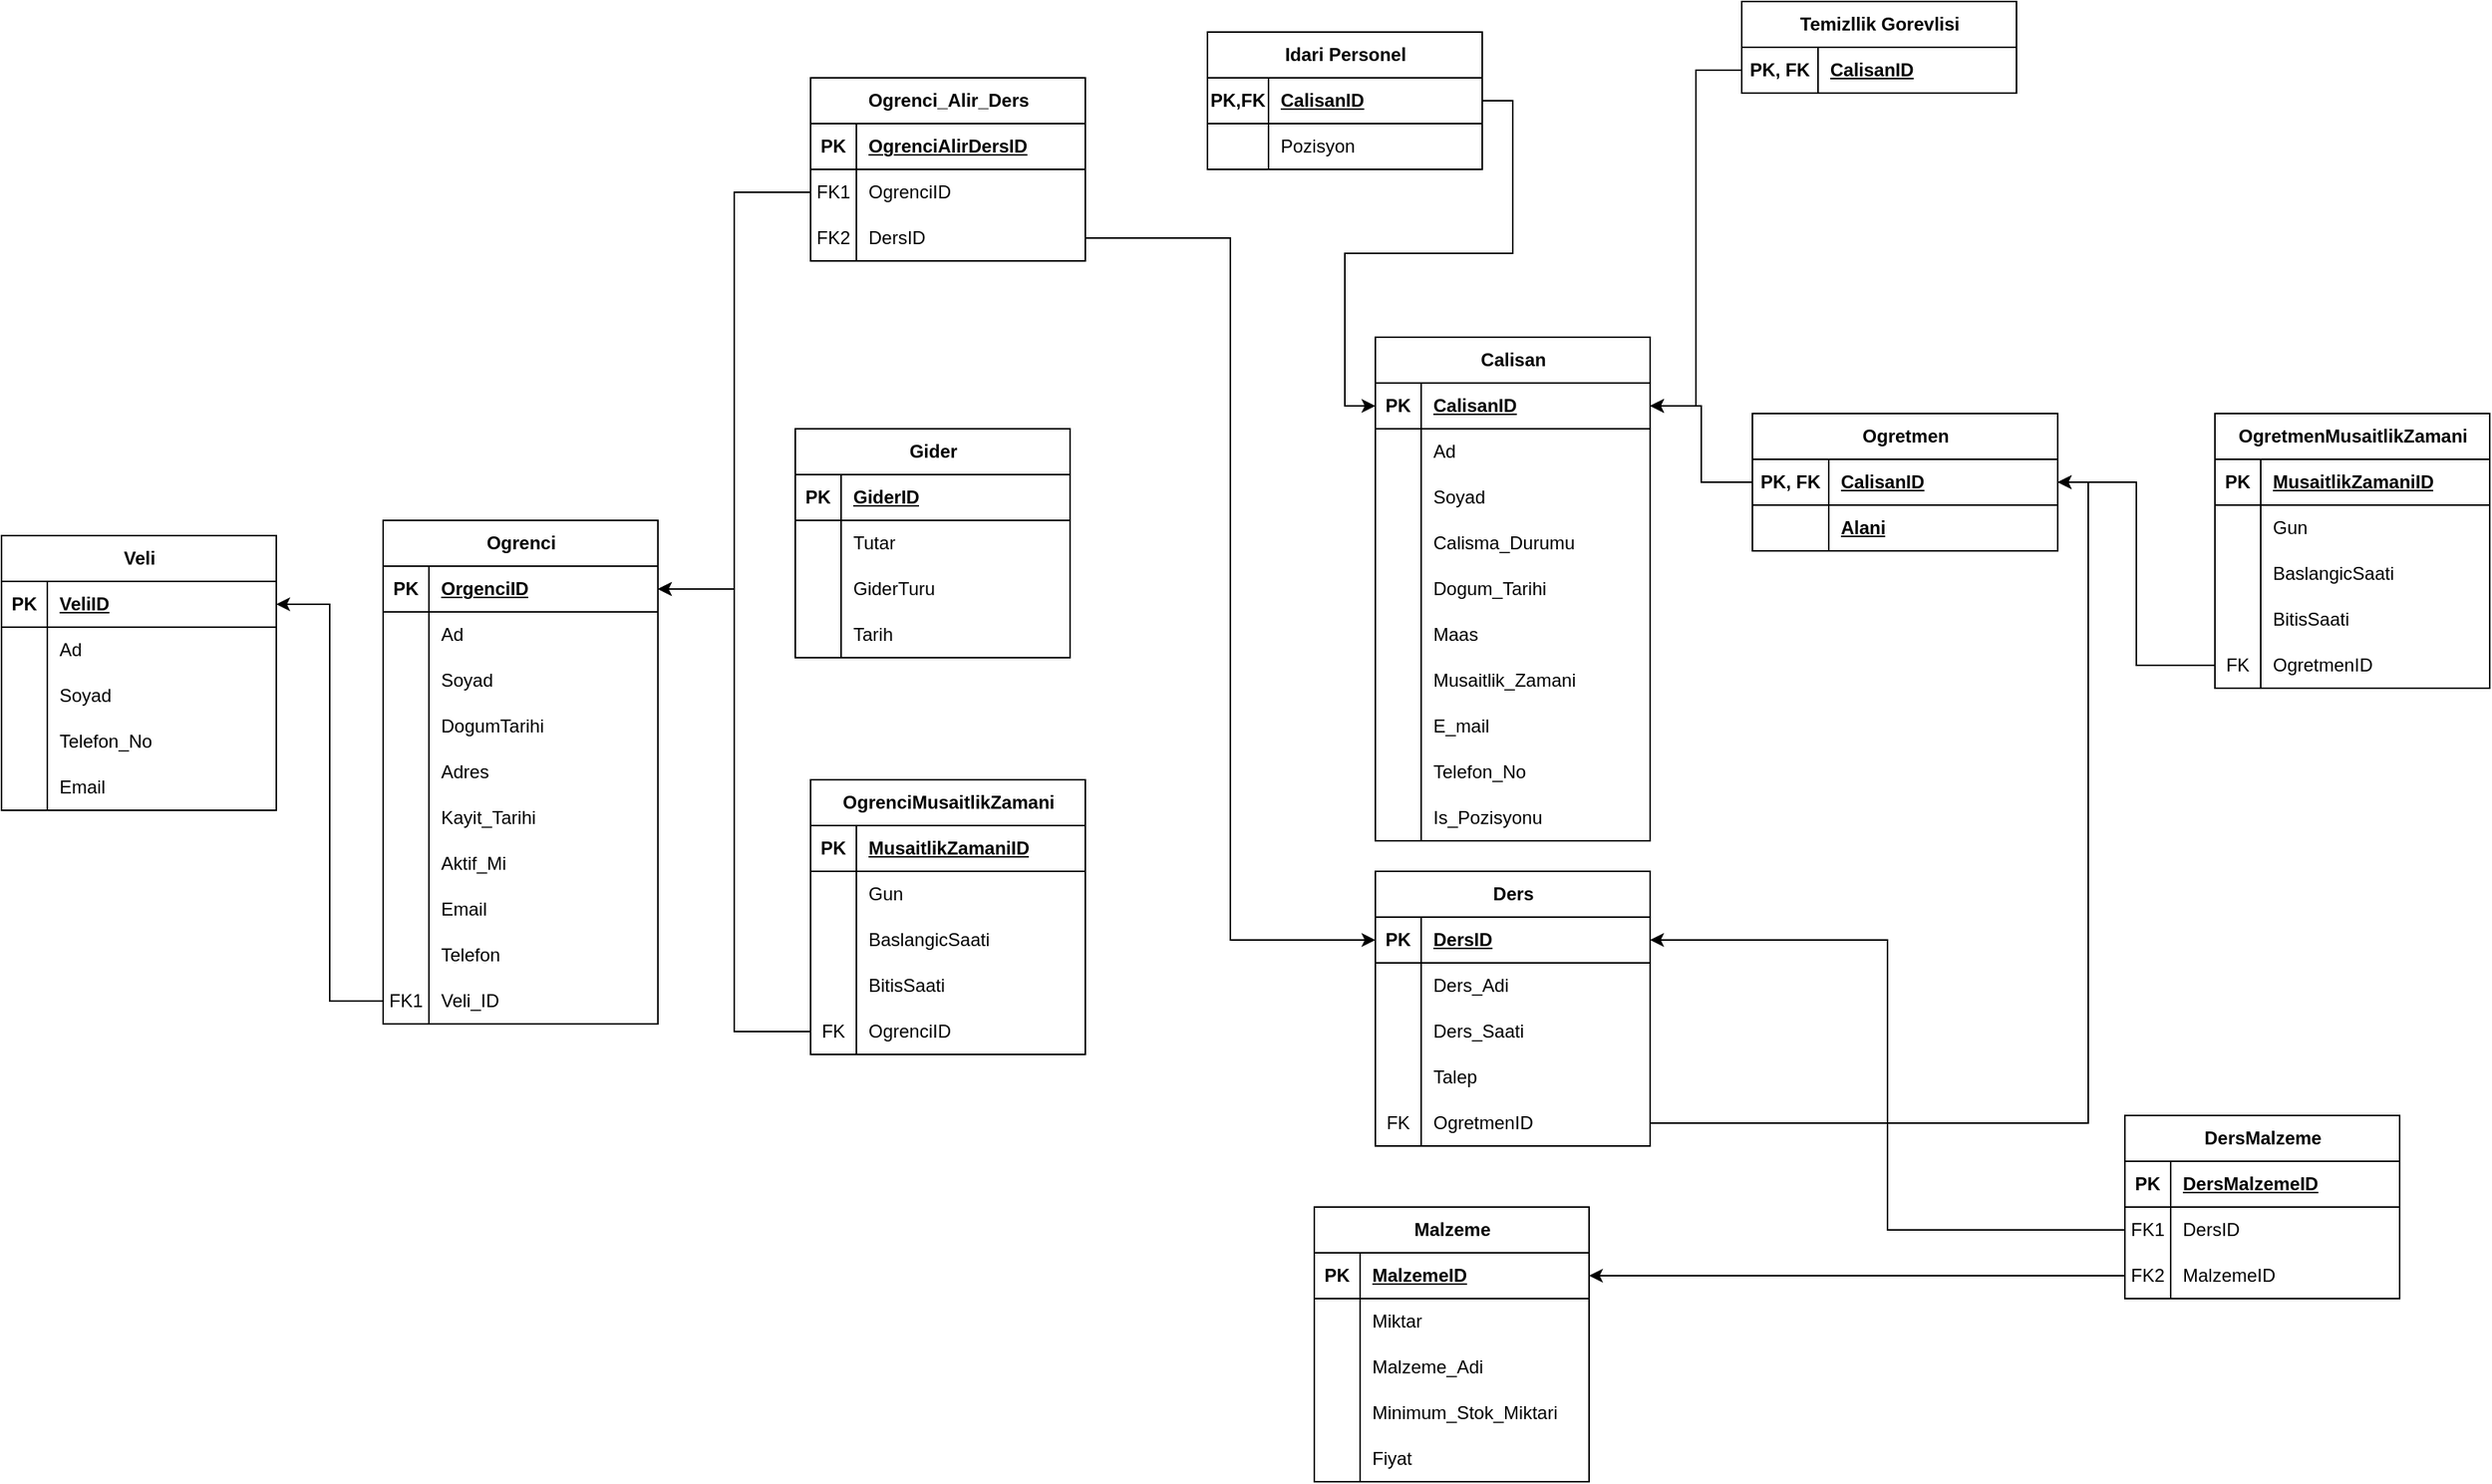 <mxfile version="22.1.2" type="device">
  <diagram name="Sayfa -1" id="hwfNXC4t8OZ1_1iJn18C">
    <mxGraphModel dx="3248" dy="2557" grid="1" gridSize="10" guides="1" tooltips="1" connect="1" arrows="1" fold="1" page="1" pageScale="1" pageWidth="827" pageHeight="1169" math="0" shadow="0">
      <root>
        <mxCell id="0" />
        <mxCell id="1" parent="0" />
        <mxCell id="gqavwF6szI9Qf6-DoRW9-27" value="Veli" style="shape=table;startSize=30;container=1;collapsible=1;childLayout=tableLayout;fixedRows=1;rowLines=0;fontStyle=1;align=center;resizeLast=1;html=1;" parent="1" vertex="1">
          <mxGeometry x="-330" width="180" height="180" as="geometry" />
        </mxCell>
        <mxCell id="gqavwF6szI9Qf6-DoRW9-28" value="" style="shape=tableRow;horizontal=0;startSize=0;swimlaneHead=0;swimlaneBody=0;fillColor=none;collapsible=0;dropTarget=0;points=[[0,0.5],[1,0.5]];portConstraint=eastwest;top=0;left=0;right=0;bottom=1;" parent="gqavwF6szI9Qf6-DoRW9-27" vertex="1">
          <mxGeometry y="30" width="180" height="30" as="geometry" />
        </mxCell>
        <mxCell id="gqavwF6szI9Qf6-DoRW9-29" value="PK" style="shape=partialRectangle;connectable=0;fillColor=none;top=0;left=0;bottom=0;right=0;fontStyle=1;overflow=hidden;whiteSpace=wrap;html=1;" parent="gqavwF6szI9Qf6-DoRW9-28" vertex="1">
          <mxGeometry width="30" height="30" as="geometry">
            <mxRectangle width="30" height="30" as="alternateBounds" />
          </mxGeometry>
        </mxCell>
        <mxCell id="gqavwF6szI9Qf6-DoRW9-30" value="VeliID" style="shape=partialRectangle;connectable=0;fillColor=none;top=0;left=0;bottom=0;right=0;align=left;spacingLeft=6;fontStyle=5;overflow=hidden;whiteSpace=wrap;html=1;" parent="gqavwF6szI9Qf6-DoRW9-28" vertex="1">
          <mxGeometry x="30" width="150" height="30" as="geometry">
            <mxRectangle width="150" height="30" as="alternateBounds" />
          </mxGeometry>
        </mxCell>
        <mxCell id="gqavwF6szI9Qf6-DoRW9-31" value="" style="shape=tableRow;horizontal=0;startSize=0;swimlaneHead=0;swimlaneBody=0;fillColor=none;collapsible=0;dropTarget=0;points=[[0,0.5],[1,0.5]];portConstraint=eastwest;top=0;left=0;right=0;bottom=0;" parent="gqavwF6szI9Qf6-DoRW9-27" vertex="1">
          <mxGeometry y="60" width="180" height="30" as="geometry" />
        </mxCell>
        <mxCell id="gqavwF6szI9Qf6-DoRW9-32" value="" style="shape=partialRectangle;connectable=0;fillColor=none;top=0;left=0;bottom=0;right=0;editable=1;overflow=hidden;whiteSpace=wrap;html=1;" parent="gqavwF6szI9Qf6-DoRW9-31" vertex="1">
          <mxGeometry width="30" height="30" as="geometry">
            <mxRectangle width="30" height="30" as="alternateBounds" />
          </mxGeometry>
        </mxCell>
        <mxCell id="gqavwF6szI9Qf6-DoRW9-33" value="Ad" style="shape=partialRectangle;connectable=0;fillColor=none;top=0;left=0;bottom=0;right=0;align=left;spacingLeft=6;overflow=hidden;whiteSpace=wrap;html=1;" parent="gqavwF6szI9Qf6-DoRW9-31" vertex="1">
          <mxGeometry x="30" width="150" height="30" as="geometry">
            <mxRectangle width="150" height="30" as="alternateBounds" />
          </mxGeometry>
        </mxCell>
        <mxCell id="gqavwF6szI9Qf6-DoRW9-34" value="" style="shape=tableRow;horizontal=0;startSize=0;swimlaneHead=0;swimlaneBody=0;fillColor=none;collapsible=0;dropTarget=0;points=[[0,0.5],[1,0.5]];portConstraint=eastwest;top=0;left=0;right=0;bottom=0;" parent="gqavwF6szI9Qf6-DoRW9-27" vertex="1">
          <mxGeometry y="90" width="180" height="30" as="geometry" />
        </mxCell>
        <mxCell id="gqavwF6szI9Qf6-DoRW9-35" value="" style="shape=partialRectangle;connectable=0;fillColor=none;top=0;left=0;bottom=0;right=0;editable=1;overflow=hidden;whiteSpace=wrap;html=1;" parent="gqavwF6szI9Qf6-DoRW9-34" vertex="1">
          <mxGeometry width="30" height="30" as="geometry">
            <mxRectangle width="30" height="30" as="alternateBounds" />
          </mxGeometry>
        </mxCell>
        <mxCell id="gqavwF6szI9Qf6-DoRW9-36" value="Soyad" style="shape=partialRectangle;connectable=0;fillColor=none;top=0;left=0;bottom=0;right=0;align=left;spacingLeft=6;overflow=hidden;whiteSpace=wrap;html=1;" parent="gqavwF6szI9Qf6-DoRW9-34" vertex="1">
          <mxGeometry x="30" width="150" height="30" as="geometry">
            <mxRectangle width="150" height="30" as="alternateBounds" />
          </mxGeometry>
        </mxCell>
        <mxCell id="gqavwF6szI9Qf6-DoRW9-37" value="" style="shape=tableRow;horizontal=0;startSize=0;swimlaneHead=0;swimlaneBody=0;fillColor=none;collapsible=0;dropTarget=0;points=[[0,0.5],[1,0.5]];portConstraint=eastwest;top=0;left=0;right=0;bottom=0;" parent="gqavwF6szI9Qf6-DoRW9-27" vertex="1">
          <mxGeometry y="120" width="180" height="30" as="geometry" />
        </mxCell>
        <mxCell id="gqavwF6szI9Qf6-DoRW9-38" value="" style="shape=partialRectangle;connectable=0;fillColor=none;top=0;left=0;bottom=0;right=0;editable=1;overflow=hidden;whiteSpace=wrap;html=1;" parent="gqavwF6szI9Qf6-DoRW9-37" vertex="1">
          <mxGeometry width="30" height="30" as="geometry">
            <mxRectangle width="30" height="30" as="alternateBounds" />
          </mxGeometry>
        </mxCell>
        <mxCell id="gqavwF6szI9Qf6-DoRW9-39" value="Telefon_No" style="shape=partialRectangle;connectable=0;fillColor=none;top=0;left=0;bottom=0;right=0;align=left;spacingLeft=6;overflow=hidden;whiteSpace=wrap;html=1;" parent="gqavwF6szI9Qf6-DoRW9-37" vertex="1">
          <mxGeometry x="30" width="150" height="30" as="geometry">
            <mxRectangle width="150" height="30" as="alternateBounds" />
          </mxGeometry>
        </mxCell>
        <mxCell id="gqavwF6szI9Qf6-DoRW9-40" style="shape=tableRow;horizontal=0;startSize=0;swimlaneHead=0;swimlaneBody=0;fillColor=none;collapsible=0;dropTarget=0;points=[[0,0.5],[1,0.5]];portConstraint=eastwest;top=0;left=0;right=0;bottom=0;" parent="gqavwF6szI9Qf6-DoRW9-27" vertex="1">
          <mxGeometry y="150" width="180" height="30" as="geometry" />
        </mxCell>
        <mxCell id="gqavwF6szI9Qf6-DoRW9-41" style="shape=partialRectangle;connectable=0;fillColor=none;top=0;left=0;bottom=0;right=0;editable=1;overflow=hidden;whiteSpace=wrap;html=1;" parent="gqavwF6szI9Qf6-DoRW9-40" vertex="1">
          <mxGeometry width="30" height="30" as="geometry">
            <mxRectangle width="30" height="30" as="alternateBounds" />
          </mxGeometry>
        </mxCell>
        <mxCell id="gqavwF6szI9Qf6-DoRW9-42" value="Email" style="shape=partialRectangle;connectable=0;fillColor=none;top=0;left=0;bottom=0;right=0;align=left;spacingLeft=6;overflow=hidden;whiteSpace=wrap;html=1;" parent="gqavwF6szI9Qf6-DoRW9-40" vertex="1">
          <mxGeometry x="30" width="150" height="30" as="geometry">
            <mxRectangle width="150" height="30" as="alternateBounds" />
          </mxGeometry>
        </mxCell>
        <mxCell id="gqavwF6szI9Qf6-DoRW9-45" value="Ders" style="shape=table;startSize=30;container=1;collapsible=1;childLayout=tableLayout;fixedRows=1;rowLines=0;fontStyle=1;align=center;resizeLast=1;html=1;" parent="1" vertex="1">
          <mxGeometry x="570" y="220" width="180" height="180" as="geometry" />
        </mxCell>
        <mxCell id="gqavwF6szI9Qf6-DoRW9-46" value="" style="shape=tableRow;horizontal=0;startSize=0;swimlaneHead=0;swimlaneBody=0;fillColor=none;collapsible=0;dropTarget=0;points=[[0,0.5],[1,0.5]];portConstraint=eastwest;top=0;left=0;right=0;bottom=1;" parent="gqavwF6szI9Qf6-DoRW9-45" vertex="1">
          <mxGeometry y="30" width="180" height="30" as="geometry" />
        </mxCell>
        <mxCell id="gqavwF6szI9Qf6-DoRW9-47" value="PK" style="shape=partialRectangle;connectable=0;fillColor=none;top=0;left=0;bottom=0;right=0;fontStyle=1;overflow=hidden;whiteSpace=wrap;html=1;" parent="gqavwF6szI9Qf6-DoRW9-46" vertex="1">
          <mxGeometry width="30" height="30" as="geometry">
            <mxRectangle width="30" height="30" as="alternateBounds" />
          </mxGeometry>
        </mxCell>
        <mxCell id="gqavwF6szI9Qf6-DoRW9-48" value="DersID" style="shape=partialRectangle;connectable=0;fillColor=none;top=0;left=0;bottom=0;right=0;align=left;spacingLeft=6;fontStyle=5;overflow=hidden;whiteSpace=wrap;html=1;" parent="gqavwF6szI9Qf6-DoRW9-46" vertex="1">
          <mxGeometry x="30" width="150" height="30" as="geometry">
            <mxRectangle width="150" height="30" as="alternateBounds" />
          </mxGeometry>
        </mxCell>
        <mxCell id="gqavwF6szI9Qf6-DoRW9-49" value="" style="shape=tableRow;horizontal=0;startSize=0;swimlaneHead=0;swimlaneBody=0;fillColor=none;collapsible=0;dropTarget=0;points=[[0,0.5],[1,0.5]];portConstraint=eastwest;top=0;left=0;right=0;bottom=0;" parent="gqavwF6szI9Qf6-DoRW9-45" vertex="1">
          <mxGeometry y="60" width="180" height="30" as="geometry" />
        </mxCell>
        <mxCell id="gqavwF6szI9Qf6-DoRW9-50" value="" style="shape=partialRectangle;connectable=0;fillColor=none;top=0;left=0;bottom=0;right=0;editable=1;overflow=hidden;whiteSpace=wrap;html=1;" parent="gqavwF6szI9Qf6-DoRW9-49" vertex="1">
          <mxGeometry width="30" height="30" as="geometry">
            <mxRectangle width="30" height="30" as="alternateBounds" />
          </mxGeometry>
        </mxCell>
        <mxCell id="gqavwF6szI9Qf6-DoRW9-51" value="Ders_Adi" style="shape=partialRectangle;connectable=0;fillColor=none;top=0;left=0;bottom=0;right=0;align=left;spacingLeft=6;overflow=hidden;whiteSpace=wrap;html=1;" parent="gqavwF6szI9Qf6-DoRW9-49" vertex="1">
          <mxGeometry x="30" width="150" height="30" as="geometry">
            <mxRectangle width="150" height="30" as="alternateBounds" />
          </mxGeometry>
        </mxCell>
        <mxCell id="gqavwF6szI9Qf6-DoRW9-52" value="" style="shape=tableRow;horizontal=0;startSize=0;swimlaneHead=0;swimlaneBody=0;fillColor=none;collapsible=0;dropTarget=0;points=[[0,0.5],[1,0.5]];portConstraint=eastwest;top=0;left=0;right=0;bottom=0;" parent="gqavwF6szI9Qf6-DoRW9-45" vertex="1">
          <mxGeometry y="90" width="180" height="30" as="geometry" />
        </mxCell>
        <mxCell id="gqavwF6szI9Qf6-DoRW9-53" value="" style="shape=partialRectangle;connectable=0;fillColor=none;top=0;left=0;bottom=0;right=0;editable=1;overflow=hidden;whiteSpace=wrap;html=1;" parent="gqavwF6szI9Qf6-DoRW9-52" vertex="1">
          <mxGeometry width="30" height="30" as="geometry">
            <mxRectangle width="30" height="30" as="alternateBounds" />
          </mxGeometry>
        </mxCell>
        <mxCell id="gqavwF6szI9Qf6-DoRW9-54" value="Ders_Saati" style="shape=partialRectangle;connectable=0;fillColor=none;top=0;left=0;bottom=0;right=0;align=left;spacingLeft=6;overflow=hidden;whiteSpace=wrap;html=1;" parent="gqavwF6szI9Qf6-DoRW9-52" vertex="1">
          <mxGeometry x="30" width="150" height="30" as="geometry">
            <mxRectangle width="150" height="30" as="alternateBounds" />
          </mxGeometry>
        </mxCell>
        <mxCell id="gqavwF6szI9Qf6-DoRW9-58" style="shape=tableRow;horizontal=0;startSize=0;swimlaneHead=0;swimlaneBody=0;fillColor=none;collapsible=0;dropTarget=0;points=[[0,0.5],[1,0.5]];portConstraint=eastwest;top=0;left=0;right=0;bottom=0;" parent="gqavwF6szI9Qf6-DoRW9-45" vertex="1">
          <mxGeometry y="120" width="180" height="30" as="geometry" />
        </mxCell>
        <mxCell id="gqavwF6szI9Qf6-DoRW9-59" style="shape=partialRectangle;connectable=0;fillColor=none;top=0;left=0;bottom=0;right=0;editable=1;overflow=hidden;whiteSpace=wrap;html=1;" parent="gqavwF6szI9Qf6-DoRW9-58" vertex="1">
          <mxGeometry width="30" height="30" as="geometry">
            <mxRectangle width="30" height="30" as="alternateBounds" />
          </mxGeometry>
        </mxCell>
        <mxCell id="gqavwF6szI9Qf6-DoRW9-60" value="Talep" style="shape=partialRectangle;connectable=0;fillColor=none;top=0;left=0;bottom=0;right=0;align=left;spacingLeft=6;overflow=hidden;whiteSpace=wrap;html=1;" parent="gqavwF6szI9Qf6-DoRW9-58" vertex="1">
          <mxGeometry x="30" width="150" height="30" as="geometry">
            <mxRectangle width="150" height="30" as="alternateBounds" />
          </mxGeometry>
        </mxCell>
        <mxCell id="8uMCaJi4hgiBsdlrfKaQ-1" style="shape=tableRow;horizontal=0;startSize=0;swimlaneHead=0;swimlaneBody=0;fillColor=none;collapsible=0;dropTarget=0;points=[[0,0.5],[1,0.5]];portConstraint=eastwest;top=0;left=0;right=0;bottom=0;" parent="gqavwF6szI9Qf6-DoRW9-45" vertex="1">
          <mxGeometry y="150" width="180" height="30" as="geometry" />
        </mxCell>
        <mxCell id="8uMCaJi4hgiBsdlrfKaQ-2" value="FK" style="shape=partialRectangle;connectable=0;fillColor=none;top=0;left=0;bottom=0;right=0;editable=1;overflow=hidden;whiteSpace=wrap;html=1;" parent="8uMCaJi4hgiBsdlrfKaQ-1" vertex="1">
          <mxGeometry width="30" height="30" as="geometry">
            <mxRectangle width="30" height="30" as="alternateBounds" />
          </mxGeometry>
        </mxCell>
        <mxCell id="8uMCaJi4hgiBsdlrfKaQ-3" value="OgretmenID" style="shape=partialRectangle;connectable=0;fillColor=none;top=0;left=0;bottom=0;right=0;align=left;spacingLeft=6;overflow=hidden;whiteSpace=wrap;html=1;" parent="8uMCaJi4hgiBsdlrfKaQ-1" vertex="1">
          <mxGeometry x="30" width="150" height="30" as="geometry">
            <mxRectangle width="150" height="30" as="alternateBounds" />
          </mxGeometry>
        </mxCell>
        <mxCell id="gqavwF6szI9Qf6-DoRW9-64" value="Ogretmen" style="shape=table;startSize=30;container=1;collapsible=1;childLayout=tableLayout;fixedRows=1;rowLines=0;fontStyle=1;align=center;resizeLast=1;html=1;" parent="1" vertex="1">
          <mxGeometry x="817" y="-80" width="200" height="90" as="geometry" />
        </mxCell>
        <mxCell id="gqavwF6szI9Qf6-DoRW9-65" value="" style="shape=tableRow;horizontal=0;startSize=0;swimlaneHead=0;swimlaneBody=0;fillColor=none;collapsible=0;dropTarget=0;points=[[0,0.5],[1,0.5]];portConstraint=eastwest;top=0;left=0;right=0;bottom=1;" parent="gqavwF6szI9Qf6-DoRW9-64" vertex="1">
          <mxGeometry y="30" width="200" height="30" as="geometry" />
        </mxCell>
        <mxCell id="gqavwF6szI9Qf6-DoRW9-66" value="PK, FK" style="shape=partialRectangle;connectable=0;fillColor=none;top=0;left=0;bottom=0;right=0;fontStyle=1;overflow=hidden;whiteSpace=wrap;html=1;" parent="gqavwF6szI9Qf6-DoRW9-65" vertex="1">
          <mxGeometry width="50" height="30" as="geometry">
            <mxRectangle width="50" height="30" as="alternateBounds" />
          </mxGeometry>
        </mxCell>
        <mxCell id="gqavwF6szI9Qf6-DoRW9-67" value="CalisanID" style="shape=partialRectangle;connectable=0;fillColor=none;top=0;left=0;bottom=0;right=0;align=left;spacingLeft=6;fontStyle=5;overflow=hidden;whiteSpace=wrap;html=1;" parent="gqavwF6szI9Qf6-DoRW9-65" vertex="1">
          <mxGeometry x="50" width="150" height="30" as="geometry">
            <mxRectangle width="150" height="30" as="alternateBounds" />
          </mxGeometry>
        </mxCell>
        <mxCell id="2yfsJXNL8I-F4eT0gugi-1" style="shape=tableRow;horizontal=0;startSize=0;swimlaneHead=0;swimlaneBody=0;fillColor=none;collapsible=0;dropTarget=0;points=[[0,0.5],[1,0.5]];portConstraint=eastwest;top=0;left=0;right=0;bottom=1;" parent="gqavwF6szI9Qf6-DoRW9-64" vertex="1">
          <mxGeometry y="60" width="200" height="30" as="geometry" />
        </mxCell>
        <mxCell id="2yfsJXNL8I-F4eT0gugi-2" style="shape=partialRectangle;connectable=0;fillColor=none;top=0;left=0;bottom=0;right=0;fontStyle=1;overflow=hidden;whiteSpace=wrap;html=1;" parent="2yfsJXNL8I-F4eT0gugi-1" vertex="1">
          <mxGeometry width="50" height="30" as="geometry">
            <mxRectangle width="50" height="30" as="alternateBounds" />
          </mxGeometry>
        </mxCell>
        <mxCell id="2yfsJXNL8I-F4eT0gugi-3" value="Alani" style="shape=partialRectangle;connectable=0;fillColor=none;top=0;left=0;bottom=0;right=0;align=left;spacingLeft=6;fontStyle=5;overflow=hidden;whiteSpace=wrap;html=1;" parent="2yfsJXNL8I-F4eT0gugi-1" vertex="1">
          <mxGeometry x="50" width="150" height="30" as="geometry">
            <mxRectangle width="150" height="30" as="alternateBounds" />
          </mxGeometry>
        </mxCell>
        <mxCell id="gqavwF6szI9Qf6-DoRW9-78" value="Calisan" style="shape=table;startSize=30;container=1;collapsible=1;childLayout=tableLayout;fixedRows=1;rowLines=0;fontStyle=1;align=center;resizeLast=1;html=1;" parent="1" vertex="1">
          <mxGeometry x="570" y="-130" width="180" height="330" as="geometry" />
        </mxCell>
        <mxCell id="gqavwF6szI9Qf6-DoRW9-79" value="" style="shape=tableRow;horizontal=0;startSize=0;swimlaneHead=0;swimlaneBody=0;fillColor=none;collapsible=0;dropTarget=0;points=[[0,0.5],[1,0.5]];portConstraint=eastwest;top=0;left=0;right=0;bottom=1;" parent="gqavwF6szI9Qf6-DoRW9-78" vertex="1">
          <mxGeometry y="30" width="180" height="30" as="geometry" />
        </mxCell>
        <mxCell id="gqavwF6szI9Qf6-DoRW9-80" value="PK" style="shape=partialRectangle;connectable=0;fillColor=none;top=0;left=0;bottom=0;right=0;fontStyle=1;overflow=hidden;whiteSpace=wrap;html=1;" parent="gqavwF6szI9Qf6-DoRW9-79" vertex="1">
          <mxGeometry width="30" height="30" as="geometry">
            <mxRectangle width="30" height="30" as="alternateBounds" />
          </mxGeometry>
        </mxCell>
        <mxCell id="gqavwF6szI9Qf6-DoRW9-81" value="CalisanID" style="shape=partialRectangle;connectable=0;fillColor=none;top=0;left=0;bottom=0;right=0;align=left;spacingLeft=6;fontStyle=5;overflow=hidden;whiteSpace=wrap;html=1;" parent="gqavwF6szI9Qf6-DoRW9-79" vertex="1">
          <mxGeometry x="30" width="150" height="30" as="geometry">
            <mxRectangle width="150" height="30" as="alternateBounds" />
          </mxGeometry>
        </mxCell>
        <mxCell id="gqavwF6szI9Qf6-DoRW9-82" value="" style="shape=tableRow;horizontal=0;startSize=0;swimlaneHead=0;swimlaneBody=0;fillColor=none;collapsible=0;dropTarget=0;points=[[0,0.5],[1,0.5]];portConstraint=eastwest;top=0;left=0;right=0;bottom=0;" parent="gqavwF6szI9Qf6-DoRW9-78" vertex="1">
          <mxGeometry y="60" width="180" height="30" as="geometry" />
        </mxCell>
        <mxCell id="gqavwF6szI9Qf6-DoRW9-83" value="" style="shape=partialRectangle;connectable=0;fillColor=none;top=0;left=0;bottom=0;right=0;editable=1;overflow=hidden;whiteSpace=wrap;html=1;" parent="gqavwF6szI9Qf6-DoRW9-82" vertex="1">
          <mxGeometry width="30" height="30" as="geometry">
            <mxRectangle width="30" height="30" as="alternateBounds" />
          </mxGeometry>
        </mxCell>
        <mxCell id="gqavwF6szI9Qf6-DoRW9-84" value="Ad" style="shape=partialRectangle;connectable=0;fillColor=none;top=0;left=0;bottom=0;right=0;align=left;spacingLeft=6;overflow=hidden;whiteSpace=wrap;html=1;" parent="gqavwF6szI9Qf6-DoRW9-82" vertex="1">
          <mxGeometry x="30" width="150" height="30" as="geometry">
            <mxRectangle width="150" height="30" as="alternateBounds" />
          </mxGeometry>
        </mxCell>
        <mxCell id="gqavwF6szI9Qf6-DoRW9-85" value="" style="shape=tableRow;horizontal=0;startSize=0;swimlaneHead=0;swimlaneBody=0;fillColor=none;collapsible=0;dropTarget=0;points=[[0,0.5],[1,0.5]];portConstraint=eastwest;top=0;left=0;right=0;bottom=0;" parent="gqavwF6szI9Qf6-DoRW9-78" vertex="1">
          <mxGeometry y="90" width="180" height="30" as="geometry" />
        </mxCell>
        <mxCell id="gqavwF6szI9Qf6-DoRW9-86" value="" style="shape=partialRectangle;connectable=0;fillColor=none;top=0;left=0;bottom=0;right=0;editable=1;overflow=hidden;whiteSpace=wrap;html=1;" parent="gqavwF6szI9Qf6-DoRW9-85" vertex="1">
          <mxGeometry width="30" height="30" as="geometry">
            <mxRectangle width="30" height="30" as="alternateBounds" />
          </mxGeometry>
        </mxCell>
        <mxCell id="gqavwF6szI9Qf6-DoRW9-87" value="Soyad" style="shape=partialRectangle;connectable=0;fillColor=none;top=0;left=0;bottom=0;right=0;align=left;spacingLeft=6;overflow=hidden;whiteSpace=wrap;html=1;" parent="gqavwF6szI9Qf6-DoRW9-85" vertex="1">
          <mxGeometry x="30" width="150" height="30" as="geometry">
            <mxRectangle width="150" height="30" as="alternateBounds" />
          </mxGeometry>
        </mxCell>
        <mxCell id="gqavwF6szI9Qf6-DoRW9-88" value="" style="shape=tableRow;horizontal=0;startSize=0;swimlaneHead=0;swimlaneBody=0;fillColor=none;collapsible=0;dropTarget=0;points=[[0,0.5],[1,0.5]];portConstraint=eastwest;top=0;left=0;right=0;bottom=0;" parent="gqavwF6szI9Qf6-DoRW9-78" vertex="1">
          <mxGeometry y="120" width="180" height="30" as="geometry" />
        </mxCell>
        <mxCell id="gqavwF6szI9Qf6-DoRW9-89" value="" style="shape=partialRectangle;connectable=0;fillColor=none;top=0;left=0;bottom=0;right=0;editable=1;overflow=hidden;whiteSpace=wrap;html=1;" parent="gqavwF6szI9Qf6-DoRW9-88" vertex="1">
          <mxGeometry width="30" height="30" as="geometry">
            <mxRectangle width="30" height="30" as="alternateBounds" />
          </mxGeometry>
        </mxCell>
        <mxCell id="gqavwF6szI9Qf6-DoRW9-90" value="Calisma_Durumu" style="shape=partialRectangle;connectable=0;fillColor=none;top=0;left=0;bottom=0;right=0;align=left;spacingLeft=6;overflow=hidden;whiteSpace=wrap;html=1;" parent="gqavwF6szI9Qf6-DoRW9-88" vertex="1">
          <mxGeometry x="30" width="150" height="30" as="geometry">
            <mxRectangle width="150" height="30" as="alternateBounds" />
          </mxGeometry>
        </mxCell>
        <mxCell id="gqavwF6szI9Qf6-DoRW9-91" style="shape=tableRow;horizontal=0;startSize=0;swimlaneHead=0;swimlaneBody=0;fillColor=none;collapsible=0;dropTarget=0;points=[[0,0.5],[1,0.5]];portConstraint=eastwest;top=0;left=0;right=0;bottom=0;" parent="gqavwF6szI9Qf6-DoRW9-78" vertex="1">
          <mxGeometry y="150" width="180" height="30" as="geometry" />
        </mxCell>
        <mxCell id="gqavwF6szI9Qf6-DoRW9-92" style="shape=partialRectangle;connectable=0;fillColor=none;top=0;left=0;bottom=0;right=0;editable=1;overflow=hidden;whiteSpace=wrap;html=1;" parent="gqavwF6szI9Qf6-DoRW9-91" vertex="1">
          <mxGeometry width="30" height="30" as="geometry">
            <mxRectangle width="30" height="30" as="alternateBounds" />
          </mxGeometry>
        </mxCell>
        <mxCell id="gqavwF6szI9Qf6-DoRW9-93" value="Dogum_Tarihi" style="shape=partialRectangle;connectable=0;fillColor=none;top=0;left=0;bottom=0;right=0;align=left;spacingLeft=6;overflow=hidden;whiteSpace=wrap;html=1;" parent="gqavwF6szI9Qf6-DoRW9-91" vertex="1">
          <mxGeometry x="30" width="150" height="30" as="geometry">
            <mxRectangle width="150" height="30" as="alternateBounds" />
          </mxGeometry>
        </mxCell>
        <mxCell id="gqavwF6szI9Qf6-DoRW9-94" style="shape=tableRow;horizontal=0;startSize=0;swimlaneHead=0;swimlaneBody=0;fillColor=none;collapsible=0;dropTarget=0;points=[[0,0.5],[1,0.5]];portConstraint=eastwest;top=0;left=0;right=0;bottom=0;" parent="gqavwF6szI9Qf6-DoRW9-78" vertex="1">
          <mxGeometry y="180" width="180" height="30" as="geometry" />
        </mxCell>
        <mxCell id="gqavwF6szI9Qf6-DoRW9-95" style="shape=partialRectangle;connectable=0;fillColor=none;top=0;left=0;bottom=0;right=0;editable=1;overflow=hidden;whiteSpace=wrap;html=1;" parent="gqavwF6szI9Qf6-DoRW9-94" vertex="1">
          <mxGeometry width="30" height="30" as="geometry">
            <mxRectangle width="30" height="30" as="alternateBounds" />
          </mxGeometry>
        </mxCell>
        <mxCell id="gqavwF6szI9Qf6-DoRW9-96" value="Maas" style="shape=partialRectangle;connectable=0;fillColor=none;top=0;left=0;bottom=0;right=0;align=left;spacingLeft=6;overflow=hidden;whiteSpace=wrap;html=1;" parent="gqavwF6szI9Qf6-DoRW9-94" vertex="1">
          <mxGeometry x="30" width="150" height="30" as="geometry">
            <mxRectangle width="150" height="30" as="alternateBounds" />
          </mxGeometry>
        </mxCell>
        <mxCell id="gqavwF6szI9Qf6-DoRW9-97" style="shape=tableRow;horizontal=0;startSize=0;swimlaneHead=0;swimlaneBody=0;fillColor=none;collapsible=0;dropTarget=0;points=[[0,0.5],[1,0.5]];portConstraint=eastwest;top=0;left=0;right=0;bottom=0;" parent="gqavwF6szI9Qf6-DoRW9-78" vertex="1">
          <mxGeometry y="210" width="180" height="30" as="geometry" />
        </mxCell>
        <mxCell id="gqavwF6szI9Qf6-DoRW9-98" style="shape=partialRectangle;connectable=0;fillColor=none;top=0;left=0;bottom=0;right=0;editable=1;overflow=hidden;whiteSpace=wrap;html=1;" parent="gqavwF6szI9Qf6-DoRW9-97" vertex="1">
          <mxGeometry width="30" height="30" as="geometry">
            <mxRectangle width="30" height="30" as="alternateBounds" />
          </mxGeometry>
        </mxCell>
        <mxCell id="gqavwF6szI9Qf6-DoRW9-99" value="Musaitlik_Zamani" style="shape=partialRectangle;connectable=0;fillColor=none;top=0;left=0;bottom=0;right=0;align=left;spacingLeft=6;overflow=hidden;whiteSpace=wrap;html=1;" parent="gqavwF6szI9Qf6-DoRW9-97" vertex="1">
          <mxGeometry x="30" width="150" height="30" as="geometry">
            <mxRectangle width="150" height="30" as="alternateBounds" />
          </mxGeometry>
        </mxCell>
        <mxCell id="iy4cjPdnSNzbOrf-Ltrl-1" style="shape=tableRow;horizontal=0;startSize=0;swimlaneHead=0;swimlaneBody=0;fillColor=none;collapsible=0;dropTarget=0;points=[[0,0.5],[1,0.5]];portConstraint=eastwest;top=0;left=0;right=0;bottom=0;" parent="gqavwF6szI9Qf6-DoRW9-78" vertex="1">
          <mxGeometry y="240" width="180" height="30" as="geometry" />
        </mxCell>
        <mxCell id="iy4cjPdnSNzbOrf-Ltrl-2" style="shape=partialRectangle;connectable=0;fillColor=none;top=0;left=0;bottom=0;right=0;editable=1;overflow=hidden;whiteSpace=wrap;html=1;" parent="iy4cjPdnSNzbOrf-Ltrl-1" vertex="1">
          <mxGeometry width="30" height="30" as="geometry">
            <mxRectangle width="30" height="30" as="alternateBounds" />
          </mxGeometry>
        </mxCell>
        <mxCell id="iy4cjPdnSNzbOrf-Ltrl-3" value="E_mail" style="shape=partialRectangle;connectable=0;fillColor=none;top=0;left=0;bottom=0;right=0;align=left;spacingLeft=6;overflow=hidden;whiteSpace=wrap;html=1;" parent="iy4cjPdnSNzbOrf-Ltrl-1" vertex="1">
          <mxGeometry x="30" width="150" height="30" as="geometry">
            <mxRectangle width="150" height="30" as="alternateBounds" />
          </mxGeometry>
        </mxCell>
        <mxCell id="iy4cjPdnSNzbOrf-Ltrl-4" style="shape=tableRow;horizontal=0;startSize=0;swimlaneHead=0;swimlaneBody=0;fillColor=none;collapsible=0;dropTarget=0;points=[[0,0.5],[1,0.5]];portConstraint=eastwest;top=0;left=0;right=0;bottom=0;" parent="gqavwF6szI9Qf6-DoRW9-78" vertex="1">
          <mxGeometry y="270" width="180" height="30" as="geometry" />
        </mxCell>
        <mxCell id="iy4cjPdnSNzbOrf-Ltrl-5" style="shape=partialRectangle;connectable=0;fillColor=none;top=0;left=0;bottom=0;right=0;editable=1;overflow=hidden;whiteSpace=wrap;html=1;" parent="iy4cjPdnSNzbOrf-Ltrl-4" vertex="1">
          <mxGeometry width="30" height="30" as="geometry">
            <mxRectangle width="30" height="30" as="alternateBounds" />
          </mxGeometry>
        </mxCell>
        <mxCell id="iy4cjPdnSNzbOrf-Ltrl-6" value="Telefon_No" style="shape=partialRectangle;connectable=0;fillColor=none;top=0;left=0;bottom=0;right=0;align=left;spacingLeft=6;overflow=hidden;whiteSpace=wrap;html=1;" parent="iy4cjPdnSNzbOrf-Ltrl-4" vertex="1">
          <mxGeometry x="30" width="150" height="30" as="geometry">
            <mxRectangle width="150" height="30" as="alternateBounds" />
          </mxGeometry>
        </mxCell>
        <mxCell id="YRElTdx6AEmjsUYe4axe-1" style="shape=tableRow;horizontal=0;startSize=0;swimlaneHead=0;swimlaneBody=0;fillColor=none;collapsible=0;dropTarget=0;points=[[0,0.5],[1,0.5]];portConstraint=eastwest;top=0;left=0;right=0;bottom=0;" vertex="1" parent="gqavwF6szI9Qf6-DoRW9-78">
          <mxGeometry y="300" width="180" height="30" as="geometry" />
        </mxCell>
        <mxCell id="YRElTdx6AEmjsUYe4axe-2" style="shape=partialRectangle;connectable=0;fillColor=none;top=0;left=0;bottom=0;right=0;editable=1;overflow=hidden;whiteSpace=wrap;html=1;" vertex="1" parent="YRElTdx6AEmjsUYe4axe-1">
          <mxGeometry width="30" height="30" as="geometry">
            <mxRectangle width="30" height="30" as="alternateBounds" />
          </mxGeometry>
        </mxCell>
        <mxCell id="YRElTdx6AEmjsUYe4axe-3" value="Is_Pozisyonu" style="shape=partialRectangle;connectable=0;fillColor=none;top=0;left=0;bottom=0;right=0;align=left;spacingLeft=6;overflow=hidden;whiteSpace=wrap;html=1;" vertex="1" parent="YRElTdx6AEmjsUYe4axe-1">
          <mxGeometry x="30" width="150" height="30" as="geometry">
            <mxRectangle width="150" height="30" as="alternateBounds" />
          </mxGeometry>
        </mxCell>
        <mxCell id="gqavwF6szI9Qf6-DoRW9-102" style="edgeStyle=orthogonalEdgeStyle;rounded=0;orthogonalLoop=1;jettySize=auto;html=1;" parent="1" source="gqavwF6szI9Qf6-DoRW9-24" target="gqavwF6szI9Qf6-DoRW9-28" edge="1">
          <mxGeometry relative="1" as="geometry" />
        </mxCell>
        <mxCell id="gqavwF6szI9Qf6-DoRW9-131" value="Idari Personel" style="shape=table;startSize=30;container=1;collapsible=1;childLayout=tableLayout;fixedRows=1;rowLines=0;fontStyle=1;align=center;resizeLast=1;html=1;" parent="1" vertex="1">
          <mxGeometry x="460" y="-330" width="180" height="90" as="geometry" />
        </mxCell>
        <mxCell id="gqavwF6szI9Qf6-DoRW9-132" value="" style="shape=tableRow;horizontal=0;startSize=0;swimlaneHead=0;swimlaneBody=0;fillColor=none;collapsible=0;dropTarget=0;points=[[0,0.5],[1,0.5]];portConstraint=eastwest;top=0;left=0;right=0;bottom=1;" parent="gqavwF6szI9Qf6-DoRW9-131" vertex="1">
          <mxGeometry y="30" width="180" height="30" as="geometry" />
        </mxCell>
        <mxCell id="gqavwF6szI9Qf6-DoRW9-133" value="PK,FK" style="shape=partialRectangle;connectable=0;fillColor=none;top=0;left=0;bottom=0;right=0;fontStyle=1;overflow=hidden;whiteSpace=wrap;html=1;" parent="gqavwF6szI9Qf6-DoRW9-132" vertex="1">
          <mxGeometry width="40" height="30" as="geometry">
            <mxRectangle width="40" height="30" as="alternateBounds" />
          </mxGeometry>
        </mxCell>
        <mxCell id="gqavwF6szI9Qf6-DoRW9-134" value="CalisanID" style="shape=partialRectangle;connectable=0;fillColor=none;top=0;left=0;bottom=0;right=0;align=left;spacingLeft=6;fontStyle=5;overflow=hidden;whiteSpace=wrap;html=1;" parent="gqavwF6szI9Qf6-DoRW9-132" vertex="1">
          <mxGeometry x="40" width="140" height="30" as="geometry">
            <mxRectangle width="140" height="30" as="alternateBounds" />
          </mxGeometry>
        </mxCell>
        <mxCell id="gqavwF6szI9Qf6-DoRW9-135" value="" style="shape=tableRow;horizontal=0;startSize=0;swimlaneHead=0;swimlaneBody=0;fillColor=none;collapsible=0;dropTarget=0;points=[[0,0.5],[1,0.5]];portConstraint=eastwest;top=0;left=0;right=0;bottom=0;" parent="gqavwF6szI9Qf6-DoRW9-131" vertex="1">
          <mxGeometry y="60" width="180" height="30" as="geometry" />
        </mxCell>
        <mxCell id="gqavwF6szI9Qf6-DoRW9-136" value="" style="shape=partialRectangle;connectable=0;fillColor=none;top=0;left=0;bottom=0;right=0;editable=1;overflow=hidden;whiteSpace=wrap;html=1;" parent="gqavwF6szI9Qf6-DoRW9-135" vertex="1">
          <mxGeometry width="40" height="30" as="geometry">
            <mxRectangle width="40" height="30" as="alternateBounds" />
          </mxGeometry>
        </mxCell>
        <mxCell id="gqavwF6szI9Qf6-DoRW9-137" value="Pozisyon" style="shape=partialRectangle;connectable=0;fillColor=none;top=0;left=0;bottom=0;right=0;align=left;spacingLeft=6;overflow=hidden;whiteSpace=wrap;html=1;" parent="gqavwF6szI9Qf6-DoRW9-135" vertex="1">
          <mxGeometry x="40" width="140" height="30" as="geometry">
            <mxRectangle width="140" height="30" as="alternateBounds" />
          </mxGeometry>
        </mxCell>
        <mxCell id="gqavwF6szI9Qf6-DoRW9-144" style="edgeStyle=orthogonalEdgeStyle;rounded=0;orthogonalLoop=1;jettySize=auto;html=1;" parent="1" source="gqavwF6szI9Qf6-DoRW9-132" target="gqavwF6szI9Qf6-DoRW9-79" edge="1">
          <mxGeometry relative="1" as="geometry" />
        </mxCell>
        <mxCell id="gqavwF6szI9Qf6-DoRW9-145" value="Temizllik Gorevlisi" style="shape=table;startSize=30;container=1;collapsible=1;childLayout=tableLayout;fixedRows=1;rowLines=0;fontStyle=1;align=center;resizeLast=1;html=1;" parent="1" vertex="1">
          <mxGeometry x="810" y="-350" width="180" height="60" as="geometry" />
        </mxCell>
        <mxCell id="gqavwF6szI9Qf6-DoRW9-146" value="" style="shape=tableRow;horizontal=0;startSize=0;swimlaneHead=0;swimlaneBody=0;fillColor=none;collapsible=0;dropTarget=0;points=[[0,0.5],[1,0.5]];portConstraint=eastwest;top=0;left=0;right=0;bottom=1;" parent="gqavwF6szI9Qf6-DoRW9-145" vertex="1">
          <mxGeometry y="30" width="180" height="30" as="geometry" />
        </mxCell>
        <mxCell id="gqavwF6szI9Qf6-DoRW9-147" value="PK, FK" style="shape=partialRectangle;connectable=0;fillColor=none;top=0;left=0;bottom=0;right=0;fontStyle=1;overflow=hidden;whiteSpace=wrap;html=1;" parent="gqavwF6szI9Qf6-DoRW9-146" vertex="1">
          <mxGeometry width="50" height="30" as="geometry">
            <mxRectangle width="50" height="30" as="alternateBounds" />
          </mxGeometry>
        </mxCell>
        <mxCell id="gqavwF6szI9Qf6-DoRW9-148" value="CalisanID" style="shape=partialRectangle;connectable=0;fillColor=none;top=0;left=0;bottom=0;right=0;align=left;spacingLeft=6;fontStyle=5;overflow=hidden;whiteSpace=wrap;html=1;" parent="gqavwF6szI9Qf6-DoRW9-146" vertex="1">
          <mxGeometry x="50" width="130" height="30" as="geometry">
            <mxRectangle width="130" height="30" as="alternateBounds" />
          </mxGeometry>
        </mxCell>
        <mxCell id="gqavwF6szI9Qf6-DoRW9-159" value="Malzeme" style="shape=table;startSize=30;container=1;collapsible=1;childLayout=tableLayout;fixedRows=1;rowLines=0;fontStyle=1;align=center;resizeLast=1;html=1;" parent="1" vertex="1">
          <mxGeometry x="530" y="440" width="180" height="180" as="geometry" />
        </mxCell>
        <mxCell id="gqavwF6szI9Qf6-DoRW9-160" value="" style="shape=tableRow;horizontal=0;startSize=0;swimlaneHead=0;swimlaneBody=0;fillColor=none;collapsible=0;dropTarget=0;points=[[0,0.5],[1,0.5]];portConstraint=eastwest;top=0;left=0;right=0;bottom=1;" parent="gqavwF6szI9Qf6-DoRW9-159" vertex="1">
          <mxGeometry y="30" width="180" height="30" as="geometry" />
        </mxCell>
        <mxCell id="gqavwF6szI9Qf6-DoRW9-161" value="PK" style="shape=partialRectangle;connectable=0;fillColor=none;top=0;left=0;bottom=0;right=0;fontStyle=1;overflow=hidden;whiteSpace=wrap;html=1;" parent="gqavwF6szI9Qf6-DoRW9-160" vertex="1">
          <mxGeometry width="30" height="30" as="geometry">
            <mxRectangle width="30" height="30" as="alternateBounds" />
          </mxGeometry>
        </mxCell>
        <mxCell id="gqavwF6szI9Qf6-DoRW9-162" value="MalzemeID" style="shape=partialRectangle;connectable=0;fillColor=none;top=0;left=0;bottom=0;right=0;align=left;spacingLeft=6;fontStyle=5;overflow=hidden;whiteSpace=wrap;html=1;" parent="gqavwF6szI9Qf6-DoRW9-160" vertex="1">
          <mxGeometry x="30" width="150" height="30" as="geometry">
            <mxRectangle width="150" height="30" as="alternateBounds" />
          </mxGeometry>
        </mxCell>
        <mxCell id="gqavwF6szI9Qf6-DoRW9-163" value="" style="shape=tableRow;horizontal=0;startSize=0;swimlaneHead=0;swimlaneBody=0;fillColor=none;collapsible=0;dropTarget=0;points=[[0,0.5],[1,0.5]];portConstraint=eastwest;top=0;left=0;right=0;bottom=0;" parent="gqavwF6szI9Qf6-DoRW9-159" vertex="1">
          <mxGeometry y="60" width="180" height="30" as="geometry" />
        </mxCell>
        <mxCell id="gqavwF6szI9Qf6-DoRW9-164" value="" style="shape=partialRectangle;connectable=0;fillColor=none;top=0;left=0;bottom=0;right=0;editable=1;overflow=hidden;whiteSpace=wrap;html=1;" parent="gqavwF6szI9Qf6-DoRW9-163" vertex="1">
          <mxGeometry width="30" height="30" as="geometry">
            <mxRectangle width="30" height="30" as="alternateBounds" />
          </mxGeometry>
        </mxCell>
        <mxCell id="gqavwF6szI9Qf6-DoRW9-165" value="Miktar" style="shape=partialRectangle;connectable=0;fillColor=none;top=0;left=0;bottom=0;right=0;align=left;spacingLeft=6;overflow=hidden;whiteSpace=wrap;html=1;" parent="gqavwF6szI9Qf6-DoRW9-163" vertex="1">
          <mxGeometry x="30" width="150" height="30" as="geometry">
            <mxRectangle width="150" height="30" as="alternateBounds" />
          </mxGeometry>
        </mxCell>
        <mxCell id="gqavwF6szI9Qf6-DoRW9-166" value="" style="shape=tableRow;horizontal=0;startSize=0;swimlaneHead=0;swimlaneBody=0;fillColor=none;collapsible=0;dropTarget=0;points=[[0,0.5],[1,0.5]];portConstraint=eastwest;top=0;left=0;right=0;bottom=0;" parent="gqavwF6szI9Qf6-DoRW9-159" vertex="1">
          <mxGeometry y="90" width="180" height="30" as="geometry" />
        </mxCell>
        <mxCell id="gqavwF6szI9Qf6-DoRW9-167" value="" style="shape=partialRectangle;connectable=0;fillColor=none;top=0;left=0;bottom=0;right=0;editable=1;overflow=hidden;whiteSpace=wrap;html=1;" parent="gqavwF6szI9Qf6-DoRW9-166" vertex="1">
          <mxGeometry width="30" height="30" as="geometry">
            <mxRectangle width="30" height="30" as="alternateBounds" />
          </mxGeometry>
        </mxCell>
        <mxCell id="gqavwF6szI9Qf6-DoRW9-168" value="Malzeme_Adi" style="shape=partialRectangle;connectable=0;fillColor=none;top=0;left=0;bottom=0;right=0;align=left;spacingLeft=6;overflow=hidden;whiteSpace=wrap;html=1;" parent="gqavwF6szI9Qf6-DoRW9-166" vertex="1">
          <mxGeometry x="30" width="150" height="30" as="geometry">
            <mxRectangle width="150" height="30" as="alternateBounds" />
          </mxGeometry>
        </mxCell>
        <mxCell id="gqavwF6szI9Qf6-DoRW9-169" value="" style="shape=tableRow;horizontal=0;startSize=0;swimlaneHead=0;swimlaneBody=0;fillColor=none;collapsible=0;dropTarget=0;points=[[0,0.5],[1,0.5]];portConstraint=eastwest;top=0;left=0;right=0;bottom=0;" parent="gqavwF6szI9Qf6-DoRW9-159" vertex="1">
          <mxGeometry y="120" width="180" height="30" as="geometry" />
        </mxCell>
        <mxCell id="gqavwF6szI9Qf6-DoRW9-170" value="" style="shape=partialRectangle;connectable=0;fillColor=none;top=0;left=0;bottom=0;right=0;editable=1;overflow=hidden;whiteSpace=wrap;html=1;" parent="gqavwF6szI9Qf6-DoRW9-169" vertex="1">
          <mxGeometry width="30" height="30" as="geometry">
            <mxRectangle width="30" height="30" as="alternateBounds" />
          </mxGeometry>
        </mxCell>
        <mxCell id="gqavwF6szI9Qf6-DoRW9-171" value="Minimum_Stok_Miktari" style="shape=partialRectangle;connectable=0;fillColor=none;top=0;left=0;bottom=0;right=0;align=left;spacingLeft=6;overflow=hidden;whiteSpace=wrap;html=1;" parent="gqavwF6szI9Qf6-DoRW9-169" vertex="1">
          <mxGeometry x="30" width="150" height="30" as="geometry">
            <mxRectangle width="150" height="30" as="alternateBounds" />
          </mxGeometry>
        </mxCell>
        <mxCell id="gqavwF6szI9Qf6-DoRW9-172" style="shape=tableRow;horizontal=0;startSize=0;swimlaneHead=0;swimlaneBody=0;fillColor=none;collapsible=0;dropTarget=0;points=[[0,0.5],[1,0.5]];portConstraint=eastwest;top=0;left=0;right=0;bottom=0;" parent="gqavwF6szI9Qf6-DoRW9-159" vertex="1">
          <mxGeometry y="150" width="180" height="30" as="geometry" />
        </mxCell>
        <mxCell id="gqavwF6szI9Qf6-DoRW9-173" style="shape=partialRectangle;connectable=0;fillColor=none;top=0;left=0;bottom=0;right=0;editable=1;overflow=hidden;whiteSpace=wrap;html=1;" parent="gqavwF6szI9Qf6-DoRW9-172" vertex="1">
          <mxGeometry width="30" height="30" as="geometry">
            <mxRectangle width="30" height="30" as="alternateBounds" />
          </mxGeometry>
        </mxCell>
        <mxCell id="gqavwF6szI9Qf6-DoRW9-174" value="Fiyat" style="shape=partialRectangle;connectable=0;fillColor=none;top=0;left=0;bottom=0;right=0;align=left;spacingLeft=6;overflow=hidden;whiteSpace=wrap;html=1;" parent="gqavwF6szI9Qf6-DoRW9-172" vertex="1">
          <mxGeometry x="30" width="150" height="30" as="geometry">
            <mxRectangle width="150" height="30" as="alternateBounds" />
          </mxGeometry>
        </mxCell>
        <mxCell id="gqavwF6szI9Qf6-DoRW9-175" value="Gider" style="shape=table;startSize=30;container=1;collapsible=1;childLayout=tableLayout;fixedRows=1;rowLines=0;fontStyle=1;align=center;resizeLast=1;html=1;" parent="1" vertex="1">
          <mxGeometry x="190" y="-70" width="180" height="150" as="geometry" />
        </mxCell>
        <mxCell id="gqavwF6szI9Qf6-DoRW9-176" value="" style="shape=tableRow;horizontal=0;startSize=0;swimlaneHead=0;swimlaneBody=0;fillColor=none;collapsible=0;dropTarget=0;points=[[0,0.5],[1,0.5]];portConstraint=eastwest;top=0;left=0;right=0;bottom=1;" parent="gqavwF6szI9Qf6-DoRW9-175" vertex="1">
          <mxGeometry y="30" width="180" height="30" as="geometry" />
        </mxCell>
        <mxCell id="gqavwF6szI9Qf6-DoRW9-177" value="PK" style="shape=partialRectangle;connectable=0;fillColor=none;top=0;left=0;bottom=0;right=0;fontStyle=1;overflow=hidden;whiteSpace=wrap;html=1;" parent="gqavwF6szI9Qf6-DoRW9-176" vertex="1">
          <mxGeometry width="30" height="30" as="geometry">
            <mxRectangle width="30" height="30" as="alternateBounds" />
          </mxGeometry>
        </mxCell>
        <mxCell id="gqavwF6szI9Qf6-DoRW9-178" value="GiderID" style="shape=partialRectangle;connectable=0;fillColor=none;top=0;left=0;bottom=0;right=0;align=left;spacingLeft=6;fontStyle=5;overflow=hidden;whiteSpace=wrap;html=1;" parent="gqavwF6szI9Qf6-DoRW9-176" vertex="1">
          <mxGeometry x="30" width="150" height="30" as="geometry">
            <mxRectangle width="150" height="30" as="alternateBounds" />
          </mxGeometry>
        </mxCell>
        <mxCell id="gqavwF6szI9Qf6-DoRW9-179" value="" style="shape=tableRow;horizontal=0;startSize=0;swimlaneHead=0;swimlaneBody=0;fillColor=none;collapsible=0;dropTarget=0;points=[[0,0.5],[1,0.5]];portConstraint=eastwest;top=0;left=0;right=0;bottom=0;" parent="gqavwF6szI9Qf6-DoRW9-175" vertex="1">
          <mxGeometry y="60" width="180" height="30" as="geometry" />
        </mxCell>
        <mxCell id="gqavwF6szI9Qf6-DoRW9-180" value="" style="shape=partialRectangle;connectable=0;fillColor=none;top=0;left=0;bottom=0;right=0;editable=1;overflow=hidden;whiteSpace=wrap;html=1;" parent="gqavwF6szI9Qf6-DoRW9-179" vertex="1">
          <mxGeometry width="30" height="30" as="geometry">
            <mxRectangle width="30" height="30" as="alternateBounds" />
          </mxGeometry>
        </mxCell>
        <mxCell id="gqavwF6szI9Qf6-DoRW9-181" value="Tutar" style="shape=partialRectangle;connectable=0;fillColor=none;top=0;left=0;bottom=0;right=0;align=left;spacingLeft=6;overflow=hidden;whiteSpace=wrap;html=1;" parent="gqavwF6szI9Qf6-DoRW9-179" vertex="1">
          <mxGeometry x="30" width="150" height="30" as="geometry">
            <mxRectangle width="150" height="30" as="alternateBounds" />
          </mxGeometry>
        </mxCell>
        <mxCell id="gqavwF6szI9Qf6-DoRW9-182" value="" style="shape=tableRow;horizontal=0;startSize=0;swimlaneHead=0;swimlaneBody=0;fillColor=none;collapsible=0;dropTarget=0;points=[[0,0.5],[1,0.5]];portConstraint=eastwest;top=0;left=0;right=0;bottom=0;" parent="gqavwF6szI9Qf6-DoRW9-175" vertex="1">
          <mxGeometry y="90" width="180" height="30" as="geometry" />
        </mxCell>
        <mxCell id="gqavwF6szI9Qf6-DoRW9-183" value="" style="shape=partialRectangle;connectable=0;fillColor=none;top=0;left=0;bottom=0;right=0;editable=1;overflow=hidden;whiteSpace=wrap;html=1;" parent="gqavwF6szI9Qf6-DoRW9-182" vertex="1">
          <mxGeometry width="30" height="30" as="geometry">
            <mxRectangle width="30" height="30" as="alternateBounds" />
          </mxGeometry>
        </mxCell>
        <mxCell id="gqavwF6szI9Qf6-DoRW9-184" value="GiderTuru" style="shape=partialRectangle;connectable=0;fillColor=none;top=0;left=0;bottom=0;right=0;align=left;spacingLeft=6;overflow=hidden;whiteSpace=wrap;html=1;" parent="gqavwF6szI9Qf6-DoRW9-182" vertex="1">
          <mxGeometry x="30" width="150" height="30" as="geometry">
            <mxRectangle width="150" height="30" as="alternateBounds" />
          </mxGeometry>
        </mxCell>
        <mxCell id="gqavwF6szI9Qf6-DoRW9-185" value="" style="shape=tableRow;horizontal=0;startSize=0;swimlaneHead=0;swimlaneBody=0;fillColor=none;collapsible=0;dropTarget=0;points=[[0,0.5],[1,0.5]];portConstraint=eastwest;top=0;left=0;right=0;bottom=0;" parent="gqavwF6szI9Qf6-DoRW9-175" vertex="1">
          <mxGeometry y="120" width="180" height="30" as="geometry" />
        </mxCell>
        <mxCell id="gqavwF6szI9Qf6-DoRW9-186" value="" style="shape=partialRectangle;connectable=0;fillColor=none;top=0;left=0;bottom=0;right=0;editable=1;overflow=hidden;whiteSpace=wrap;html=1;" parent="gqavwF6szI9Qf6-DoRW9-185" vertex="1">
          <mxGeometry width="30" height="30" as="geometry">
            <mxRectangle width="30" height="30" as="alternateBounds" />
          </mxGeometry>
        </mxCell>
        <mxCell id="gqavwF6szI9Qf6-DoRW9-187" value="Tarih" style="shape=partialRectangle;connectable=0;fillColor=none;top=0;left=0;bottom=0;right=0;align=left;spacingLeft=6;overflow=hidden;whiteSpace=wrap;html=1;" parent="gqavwF6szI9Qf6-DoRW9-185" vertex="1">
          <mxGeometry x="30" width="150" height="30" as="geometry">
            <mxRectangle width="150" height="30" as="alternateBounds" />
          </mxGeometry>
        </mxCell>
        <mxCell id="gqavwF6szI9Qf6-DoRW9-202" style="edgeStyle=orthogonalEdgeStyle;rounded=0;orthogonalLoop=1;jettySize=auto;html=1;" parent="1" target="gqavwF6szI9Qf6-DoRW9-2" edge="1">
          <mxGeometry relative="1" as="geometry" />
        </mxCell>
        <mxCell id="gqavwF6szI9Qf6-DoRW9-203" style="edgeStyle=orthogonalEdgeStyle;rounded=0;orthogonalLoop=1;jettySize=auto;html=1;" parent="1" source="gqavwF6szI9Qf6-DoRW9-146" target="gqavwF6szI9Qf6-DoRW9-79" edge="1">
          <mxGeometry relative="1" as="geometry" />
        </mxCell>
        <mxCell id="gqavwF6szI9Qf6-DoRW9-204" style="edgeStyle=orthogonalEdgeStyle;rounded=0;orthogonalLoop=1;jettySize=auto;html=1;" parent="1" source="gqavwF6szI9Qf6-DoRW9-65" target="gqavwF6szI9Qf6-DoRW9-79" edge="1">
          <mxGeometry relative="1" as="geometry" />
        </mxCell>
        <mxCell id="gqavwF6szI9Qf6-DoRW9-205" value="DersMalzeme" style="shape=table;startSize=30;container=1;collapsible=1;childLayout=tableLayout;fixedRows=1;rowLines=0;fontStyle=1;align=center;resizeLast=1;html=1;" parent="1" vertex="1">
          <mxGeometry x="1061" y="380" width="180" height="120" as="geometry" />
        </mxCell>
        <mxCell id="gqavwF6szI9Qf6-DoRW9-206" value="" style="shape=tableRow;horizontal=0;startSize=0;swimlaneHead=0;swimlaneBody=0;fillColor=none;collapsible=0;dropTarget=0;points=[[0,0.5],[1,0.5]];portConstraint=eastwest;top=0;left=0;right=0;bottom=1;" parent="gqavwF6szI9Qf6-DoRW9-205" vertex="1">
          <mxGeometry y="30" width="180" height="30" as="geometry" />
        </mxCell>
        <mxCell id="gqavwF6szI9Qf6-DoRW9-207" value="PK" style="shape=partialRectangle;connectable=0;fillColor=none;top=0;left=0;bottom=0;right=0;fontStyle=1;overflow=hidden;whiteSpace=wrap;html=1;" parent="gqavwF6szI9Qf6-DoRW9-206" vertex="1">
          <mxGeometry width="30" height="30" as="geometry">
            <mxRectangle width="30" height="30" as="alternateBounds" />
          </mxGeometry>
        </mxCell>
        <mxCell id="gqavwF6szI9Qf6-DoRW9-208" value="DersMalzemeID" style="shape=partialRectangle;connectable=0;fillColor=none;top=0;left=0;bottom=0;right=0;align=left;spacingLeft=6;fontStyle=5;overflow=hidden;whiteSpace=wrap;html=1;" parent="gqavwF6szI9Qf6-DoRW9-206" vertex="1">
          <mxGeometry x="30" width="150" height="30" as="geometry">
            <mxRectangle width="150" height="30" as="alternateBounds" />
          </mxGeometry>
        </mxCell>
        <mxCell id="gqavwF6szI9Qf6-DoRW9-209" value="" style="shape=tableRow;horizontal=0;startSize=0;swimlaneHead=0;swimlaneBody=0;fillColor=none;collapsible=0;dropTarget=0;points=[[0,0.5],[1,0.5]];portConstraint=eastwest;top=0;left=0;right=0;bottom=0;" parent="gqavwF6szI9Qf6-DoRW9-205" vertex="1">
          <mxGeometry y="60" width="180" height="30" as="geometry" />
        </mxCell>
        <mxCell id="gqavwF6szI9Qf6-DoRW9-210" value="FK1" style="shape=partialRectangle;connectable=0;fillColor=none;top=0;left=0;bottom=0;right=0;editable=1;overflow=hidden;whiteSpace=wrap;html=1;" parent="gqavwF6szI9Qf6-DoRW9-209" vertex="1">
          <mxGeometry width="30" height="30" as="geometry">
            <mxRectangle width="30" height="30" as="alternateBounds" />
          </mxGeometry>
        </mxCell>
        <mxCell id="gqavwF6szI9Qf6-DoRW9-211" value="DersID" style="shape=partialRectangle;connectable=0;fillColor=none;top=0;left=0;bottom=0;right=0;align=left;spacingLeft=6;overflow=hidden;whiteSpace=wrap;html=1;" parent="gqavwF6szI9Qf6-DoRW9-209" vertex="1">
          <mxGeometry x="30" width="150" height="30" as="geometry">
            <mxRectangle width="150" height="30" as="alternateBounds" />
          </mxGeometry>
        </mxCell>
        <mxCell id="gqavwF6szI9Qf6-DoRW9-212" value="" style="shape=tableRow;horizontal=0;startSize=0;swimlaneHead=0;swimlaneBody=0;fillColor=none;collapsible=0;dropTarget=0;points=[[0,0.5],[1,0.5]];portConstraint=eastwest;top=0;left=0;right=0;bottom=0;" parent="gqavwF6szI9Qf6-DoRW9-205" vertex="1">
          <mxGeometry y="90" width="180" height="30" as="geometry" />
        </mxCell>
        <mxCell id="gqavwF6szI9Qf6-DoRW9-213" value="FK2" style="shape=partialRectangle;connectable=0;fillColor=none;top=0;left=0;bottom=0;right=0;editable=1;overflow=hidden;whiteSpace=wrap;html=1;" parent="gqavwF6szI9Qf6-DoRW9-212" vertex="1">
          <mxGeometry width="30" height="30" as="geometry">
            <mxRectangle width="30" height="30" as="alternateBounds" />
          </mxGeometry>
        </mxCell>
        <mxCell id="gqavwF6szI9Qf6-DoRW9-214" value="MalzemeID" style="shape=partialRectangle;connectable=0;fillColor=none;top=0;left=0;bottom=0;right=0;align=left;spacingLeft=6;overflow=hidden;whiteSpace=wrap;html=1;" parent="gqavwF6szI9Qf6-DoRW9-212" vertex="1">
          <mxGeometry x="30" width="150" height="30" as="geometry">
            <mxRectangle width="150" height="30" as="alternateBounds" />
          </mxGeometry>
        </mxCell>
        <mxCell id="gqavwF6szI9Qf6-DoRW9-219" style="edgeStyle=orthogonalEdgeStyle;rounded=0;orthogonalLoop=1;jettySize=auto;html=1;" parent="1" source="gqavwF6szI9Qf6-DoRW9-209" target="gqavwF6szI9Qf6-DoRW9-46" edge="1">
          <mxGeometry relative="1" as="geometry" />
        </mxCell>
        <mxCell id="gqavwF6szI9Qf6-DoRW9-220" style="edgeStyle=orthogonalEdgeStyle;rounded=0;orthogonalLoop=1;jettySize=auto;html=1;" parent="1" source="gqavwF6szI9Qf6-DoRW9-212" target="gqavwF6szI9Qf6-DoRW9-160" edge="1">
          <mxGeometry relative="1" as="geometry" />
        </mxCell>
        <mxCell id="gqavwF6szI9Qf6-DoRW9-221" value="Ogrenci_Alir_Ders" style="shape=table;startSize=30;container=1;collapsible=1;childLayout=tableLayout;fixedRows=1;rowLines=0;fontStyle=1;align=center;resizeLast=1;html=1;" parent="1" vertex="1">
          <mxGeometry x="200" y="-300" width="180" height="120" as="geometry" />
        </mxCell>
        <mxCell id="gqavwF6szI9Qf6-DoRW9-222" value="" style="shape=tableRow;horizontal=0;startSize=0;swimlaneHead=0;swimlaneBody=0;fillColor=none;collapsible=0;dropTarget=0;points=[[0,0.5],[1,0.5]];portConstraint=eastwest;top=0;left=0;right=0;bottom=1;" parent="gqavwF6szI9Qf6-DoRW9-221" vertex="1">
          <mxGeometry y="30" width="180" height="30" as="geometry" />
        </mxCell>
        <mxCell id="gqavwF6szI9Qf6-DoRW9-223" value="PK" style="shape=partialRectangle;connectable=0;fillColor=none;top=0;left=0;bottom=0;right=0;fontStyle=1;overflow=hidden;whiteSpace=wrap;html=1;" parent="gqavwF6szI9Qf6-DoRW9-222" vertex="1">
          <mxGeometry width="30" height="30" as="geometry">
            <mxRectangle width="30" height="30" as="alternateBounds" />
          </mxGeometry>
        </mxCell>
        <mxCell id="gqavwF6szI9Qf6-DoRW9-224" value="OgrenciAlirDersID" style="shape=partialRectangle;connectable=0;fillColor=none;top=0;left=0;bottom=0;right=0;align=left;spacingLeft=6;fontStyle=5;overflow=hidden;whiteSpace=wrap;html=1;" parent="gqavwF6szI9Qf6-DoRW9-222" vertex="1">
          <mxGeometry x="30" width="150" height="30" as="geometry">
            <mxRectangle width="150" height="30" as="alternateBounds" />
          </mxGeometry>
        </mxCell>
        <mxCell id="gqavwF6szI9Qf6-DoRW9-225" value="" style="shape=tableRow;horizontal=0;startSize=0;swimlaneHead=0;swimlaneBody=0;fillColor=none;collapsible=0;dropTarget=0;points=[[0,0.5],[1,0.5]];portConstraint=eastwest;top=0;left=0;right=0;bottom=0;" parent="gqavwF6szI9Qf6-DoRW9-221" vertex="1">
          <mxGeometry y="60" width="180" height="30" as="geometry" />
        </mxCell>
        <mxCell id="gqavwF6szI9Qf6-DoRW9-226" value="FK1" style="shape=partialRectangle;connectable=0;fillColor=none;top=0;left=0;bottom=0;right=0;editable=1;overflow=hidden;whiteSpace=wrap;html=1;" parent="gqavwF6szI9Qf6-DoRW9-225" vertex="1">
          <mxGeometry width="30" height="30" as="geometry">
            <mxRectangle width="30" height="30" as="alternateBounds" />
          </mxGeometry>
        </mxCell>
        <mxCell id="gqavwF6szI9Qf6-DoRW9-227" value="OgrenciID" style="shape=partialRectangle;connectable=0;fillColor=none;top=0;left=0;bottom=0;right=0;align=left;spacingLeft=6;overflow=hidden;whiteSpace=wrap;html=1;" parent="gqavwF6szI9Qf6-DoRW9-225" vertex="1">
          <mxGeometry x="30" width="150" height="30" as="geometry">
            <mxRectangle width="150" height="30" as="alternateBounds" />
          </mxGeometry>
        </mxCell>
        <mxCell id="gqavwF6szI9Qf6-DoRW9-228" value="" style="shape=tableRow;horizontal=0;startSize=0;swimlaneHead=0;swimlaneBody=0;fillColor=none;collapsible=0;dropTarget=0;points=[[0,0.5],[1,0.5]];portConstraint=eastwest;top=0;left=0;right=0;bottom=0;" parent="gqavwF6szI9Qf6-DoRW9-221" vertex="1">
          <mxGeometry y="90" width="180" height="30" as="geometry" />
        </mxCell>
        <mxCell id="gqavwF6szI9Qf6-DoRW9-229" value="FK2" style="shape=partialRectangle;connectable=0;fillColor=none;top=0;left=0;bottom=0;right=0;editable=1;overflow=hidden;whiteSpace=wrap;html=1;" parent="gqavwF6szI9Qf6-DoRW9-228" vertex="1">
          <mxGeometry width="30" height="30" as="geometry">
            <mxRectangle width="30" height="30" as="alternateBounds" />
          </mxGeometry>
        </mxCell>
        <mxCell id="gqavwF6szI9Qf6-DoRW9-230" value="DersID" style="shape=partialRectangle;connectable=0;fillColor=none;top=0;left=0;bottom=0;right=0;align=left;spacingLeft=6;overflow=hidden;whiteSpace=wrap;html=1;" parent="gqavwF6szI9Qf6-DoRW9-228" vertex="1">
          <mxGeometry x="30" width="150" height="30" as="geometry">
            <mxRectangle width="150" height="30" as="alternateBounds" />
          </mxGeometry>
        </mxCell>
        <mxCell id="gqavwF6szI9Qf6-DoRW9-235" style="edgeStyle=orthogonalEdgeStyle;rounded=0;orthogonalLoop=1;jettySize=auto;html=1;" parent="1" source="gqavwF6szI9Qf6-DoRW9-228" target="gqavwF6szI9Qf6-DoRW9-46" edge="1">
          <mxGeometry relative="1" as="geometry" />
        </mxCell>
        <mxCell id="gqavwF6szI9Qf6-DoRW9-236" style="edgeStyle=orthogonalEdgeStyle;rounded=0;orthogonalLoop=1;jettySize=auto;html=1;" parent="1" source="gqavwF6szI9Qf6-DoRW9-225" target="gqavwF6szI9Qf6-DoRW9-2" edge="1">
          <mxGeometry relative="1" as="geometry" />
        </mxCell>
        <mxCell id="8uMCaJi4hgiBsdlrfKaQ-4" style="edgeStyle=orthogonalEdgeStyle;rounded=0;orthogonalLoop=1;jettySize=auto;html=1;entryX=1;entryY=0.5;entryDx=0;entryDy=0;" parent="1" source="8uMCaJi4hgiBsdlrfKaQ-1" target="gqavwF6szI9Qf6-DoRW9-65" edge="1">
          <mxGeometry relative="1" as="geometry" />
        </mxCell>
        <mxCell id="8uMCaJi4hgiBsdlrfKaQ-5" value="OgrenciMusaitlikZamani" style="shape=table;startSize=30;container=1;collapsible=1;childLayout=tableLayout;fixedRows=1;rowLines=0;fontStyle=1;align=center;resizeLast=1;html=1;" parent="1" vertex="1">
          <mxGeometry x="200" y="160" width="180" height="180" as="geometry" />
        </mxCell>
        <mxCell id="8uMCaJi4hgiBsdlrfKaQ-6" value="" style="shape=tableRow;horizontal=0;startSize=0;swimlaneHead=0;swimlaneBody=0;fillColor=none;collapsible=0;dropTarget=0;points=[[0,0.5],[1,0.5]];portConstraint=eastwest;top=0;left=0;right=0;bottom=1;" parent="8uMCaJi4hgiBsdlrfKaQ-5" vertex="1">
          <mxGeometry y="30" width="180" height="30" as="geometry" />
        </mxCell>
        <mxCell id="8uMCaJi4hgiBsdlrfKaQ-7" value="PK" style="shape=partialRectangle;connectable=0;fillColor=none;top=0;left=0;bottom=0;right=0;fontStyle=1;overflow=hidden;whiteSpace=wrap;html=1;" parent="8uMCaJi4hgiBsdlrfKaQ-6" vertex="1">
          <mxGeometry width="30" height="30" as="geometry">
            <mxRectangle width="30" height="30" as="alternateBounds" />
          </mxGeometry>
        </mxCell>
        <mxCell id="8uMCaJi4hgiBsdlrfKaQ-8" value="MusaitlikZamaniID" style="shape=partialRectangle;connectable=0;fillColor=none;top=0;left=0;bottom=0;right=0;align=left;spacingLeft=6;fontStyle=5;overflow=hidden;whiteSpace=wrap;html=1;" parent="8uMCaJi4hgiBsdlrfKaQ-6" vertex="1">
          <mxGeometry x="30" width="150" height="30" as="geometry">
            <mxRectangle width="150" height="30" as="alternateBounds" />
          </mxGeometry>
        </mxCell>
        <mxCell id="8uMCaJi4hgiBsdlrfKaQ-12" value="" style="shape=tableRow;horizontal=0;startSize=0;swimlaneHead=0;swimlaneBody=0;fillColor=none;collapsible=0;dropTarget=0;points=[[0,0.5],[1,0.5]];portConstraint=eastwest;top=0;left=0;right=0;bottom=0;" parent="8uMCaJi4hgiBsdlrfKaQ-5" vertex="1">
          <mxGeometry y="60" width="180" height="30" as="geometry" />
        </mxCell>
        <mxCell id="8uMCaJi4hgiBsdlrfKaQ-13" value="" style="shape=partialRectangle;connectable=0;fillColor=none;top=0;left=0;bottom=0;right=0;editable=1;overflow=hidden;whiteSpace=wrap;html=1;" parent="8uMCaJi4hgiBsdlrfKaQ-12" vertex="1">
          <mxGeometry width="30" height="30" as="geometry">
            <mxRectangle width="30" height="30" as="alternateBounds" />
          </mxGeometry>
        </mxCell>
        <mxCell id="8uMCaJi4hgiBsdlrfKaQ-14" value="Gun" style="shape=partialRectangle;connectable=0;fillColor=none;top=0;left=0;bottom=0;right=0;align=left;spacingLeft=6;overflow=hidden;whiteSpace=wrap;html=1;" parent="8uMCaJi4hgiBsdlrfKaQ-12" vertex="1">
          <mxGeometry x="30" width="150" height="30" as="geometry">
            <mxRectangle width="150" height="30" as="alternateBounds" />
          </mxGeometry>
        </mxCell>
        <mxCell id="8uMCaJi4hgiBsdlrfKaQ-15" value="" style="shape=tableRow;horizontal=0;startSize=0;swimlaneHead=0;swimlaneBody=0;fillColor=none;collapsible=0;dropTarget=0;points=[[0,0.5],[1,0.5]];portConstraint=eastwest;top=0;left=0;right=0;bottom=0;" parent="8uMCaJi4hgiBsdlrfKaQ-5" vertex="1">
          <mxGeometry y="90" width="180" height="30" as="geometry" />
        </mxCell>
        <mxCell id="8uMCaJi4hgiBsdlrfKaQ-16" value="" style="shape=partialRectangle;connectable=0;fillColor=none;top=0;left=0;bottom=0;right=0;editable=1;overflow=hidden;whiteSpace=wrap;html=1;" parent="8uMCaJi4hgiBsdlrfKaQ-15" vertex="1">
          <mxGeometry width="30" height="30" as="geometry">
            <mxRectangle width="30" height="30" as="alternateBounds" />
          </mxGeometry>
        </mxCell>
        <mxCell id="8uMCaJi4hgiBsdlrfKaQ-17" value="BaslangicSaati" style="shape=partialRectangle;connectable=0;fillColor=none;top=0;left=0;bottom=0;right=0;align=left;spacingLeft=6;overflow=hidden;whiteSpace=wrap;html=1;" parent="8uMCaJi4hgiBsdlrfKaQ-15" vertex="1">
          <mxGeometry x="30" width="150" height="30" as="geometry">
            <mxRectangle width="150" height="30" as="alternateBounds" />
          </mxGeometry>
        </mxCell>
        <mxCell id="8uMCaJi4hgiBsdlrfKaQ-18" style="shape=tableRow;horizontal=0;startSize=0;swimlaneHead=0;swimlaneBody=0;fillColor=none;collapsible=0;dropTarget=0;points=[[0,0.5],[1,0.5]];portConstraint=eastwest;top=0;left=0;right=0;bottom=0;" parent="8uMCaJi4hgiBsdlrfKaQ-5" vertex="1">
          <mxGeometry y="120" width="180" height="30" as="geometry" />
        </mxCell>
        <mxCell id="8uMCaJi4hgiBsdlrfKaQ-19" style="shape=partialRectangle;connectable=0;fillColor=none;top=0;left=0;bottom=0;right=0;editable=1;overflow=hidden;whiteSpace=wrap;html=1;" parent="8uMCaJi4hgiBsdlrfKaQ-18" vertex="1">
          <mxGeometry width="30" height="30" as="geometry">
            <mxRectangle width="30" height="30" as="alternateBounds" />
          </mxGeometry>
        </mxCell>
        <mxCell id="8uMCaJi4hgiBsdlrfKaQ-20" value="BitisSaati" style="shape=partialRectangle;connectable=0;fillColor=none;top=0;left=0;bottom=0;right=0;align=left;spacingLeft=6;overflow=hidden;whiteSpace=wrap;html=1;" parent="8uMCaJi4hgiBsdlrfKaQ-18" vertex="1">
          <mxGeometry x="30" width="150" height="30" as="geometry">
            <mxRectangle width="150" height="30" as="alternateBounds" />
          </mxGeometry>
        </mxCell>
        <mxCell id="8uMCaJi4hgiBsdlrfKaQ-9" value="" style="shape=tableRow;horizontal=0;startSize=0;swimlaneHead=0;swimlaneBody=0;fillColor=none;collapsible=0;dropTarget=0;points=[[0,0.5],[1,0.5]];portConstraint=eastwest;top=0;left=0;right=0;bottom=0;" parent="8uMCaJi4hgiBsdlrfKaQ-5" vertex="1">
          <mxGeometry y="150" width="180" height="30" as="geometry" />
        </mxCell>
        <mxCell id="8uMCaJi4hgiBsdlrfKaQ-10" value="FK" style="shape=partialRectangle;connectable=0;fillColor=none;top=0;left=0;bottom=0;right=0;editable=1;overflow=hidden;whiteSpace=wrap;html=1;" parent="8uMCaJi4hgiBsdlrfKaQ-9" vertex="1">
          <mxGeometry width="30" height="30" as="geometry">
            <mxRectangle width="30" height="30" as="alternateBounds" />
          </mxGeometry>
        </mxCell>
        <mxCell id="8uMCaJi4hgiBsdlrfKaQ-11" value="OgrenciID" style="shape=partialRectangle;connectable=0;fillColor=none;top=0;left=0;bottom=0;right=0;align=left;spacingLeft=6;overflow=hidden;whiteSpace=wrap;html=1;" parent="8uMCaJi4hgiBsdlrfKaQ-9" vertex="1">
          <mxGeometry x="30" width="150" height="30" as="geometry">
            <mxRectangle width="150" height="30" as="alternateBounds" />
          </mxGeometry>
        </mxCell>
        <mxCell id="8uMCaJi4hgiBsdlrfKaQ-21" style="edgeStyle=orthogonalEdgeStyle;rounded=0;orthogonalLoop=1;jettySize=auto;html=1;" parent="1" source="8uMCaJi4hgiBsdlrfKaQ-9" target="gqavwF6szI9Qf6-DoRW9-2" edge="1">
          <mxGeometry relative="1" as="geometry" />
        </mxCell>
        <mxCell id="8uMCaJi4hgiBsdlrfKaQ-35" value="OgretmenMusaitlikZamani" style="shape=table;startSize=30;container=1;collapsible=1;childLayout=tableLayout;fixedRows=1;rowLines=0;fontStyle=1;align=center;resizeLast=1;html=1;" parent="1" vertex="1">
          <mxGeometry x="1120" y="-80" width="180" height="180" as="geometry" />
        </mxCell>
        <mxCell id="8uMCaJi4hgiBsdlrfKaQ-36" value="" style="shape=tableRow;horizontal=0;startSize=0;swimlaneHead=0;swimlaneBody=0;fillColor=none;collapsible=0;dropTarget=0;points=[[0,0.5],[1,0.5]];portConstraint=eastwest;top=0;left=0;right=0;bottom=1;" parent="8uMCaJi4hgiBsdlrfKaQ-35" vertex="1">
          <mxGeometry y="30" width="180" height="30" as="geometry" />
        </mxCell>
        <mxCell id="8uMCaJi4hgiBsdlrfKaQ-37" value="PK" style="shape=partialRectangle;connectable=0;fillColor=none;top=0;left=0;bottom=0;right=0;fontStyle=1;overflow=hidden;whiteSpace=wrap;html=1;" parent="8uMCaJi4hgiBsdlrfKaQ-36" vertex="1">
          <mxGeometry width="30" height="30" as="geometry">
            <mxRectangle width="30" height="30" as="alternateBounds" />
          </mxGeometry>
        </mxCell>
        <mxCell id="8uMCaJi4hgiBsdlrfKaQ-38" value="MusaitlikZamaniID" style="shape=partialRectangle;connectable=0;fillColor=none;top=0;left=0;bottom=0;right=0;align=left;spacingLeft=6;fontStyle=5;overflow=hidden;whiteSpace=wrap;html=1;" parent="8uMCaJi4hgiBsdlrfKaQ-36" vertex="1">
          <mxGeometry x="30" width="150" height="30" as="geometry">
            <mxRectangle width="150" height="30" as="alternateBounds" />
          </mxGeometry>
        </mxCell>
        <mxCell id="8uMCaJi4hgiBsdlrfKaQ-39" value="" style="shape=tableRow;horizontal=0;startSize=0;swimlaneHead=0;swimlaneBody=0;fillColor=none;collapsible=0;dropTarget=0;points=[[0,0.5],[1,0.5]];portConstraint=eastwest;top=0;left=0;right=0;bottom=0;" parent="8uMCaJi4hgiBsdlrfKaQ-35" vertex="1">
          <mxGeometry y="60" width="180" height="30" as="geometry" />
        </mxCell>
        <mxCell id="8uMCaJi4hgiBsdlrfKaQ-40" value="" style="shape=partialRectangle;connectable=0;fillColor=none;top=0;left=0;bottom=0;right=0;editable=1;overflow=hidden;whiteSpace=wrap;html=1;" parent="8uMCaJi4hgiBsdlrfKaQ-39" vertex="1">
          <mxGeometry width="30" height="30" as="geometry">
            <mxRectangle width="30" height="30" as="alternateBounds" />
          </mxGeometry>
        </mxCell>
        <mxCell id="8uMCaJi4hgiBsdlrfKaQ-41" value="Gun" style="shape=partialRectangle;connectable=0;fillColor=none;top=0;left=0;bottom=0;right=0;align=left;spacingLeft=6;overflow=hidden;whiteSpace=wrap;html=1;" parent="8uMCaJi4hgiBsdlrfKaQ-39" vertex="1">
          <mxGeometry x="30" width="150" height="30" as="geometry">
            <mxRectangle width="150" height="30" as="alternateBounds" />
          </mxGeometry>
        </mxCell>
        <mxCell id="8uMCaJi4hgiBsdlrfKaQ-42" value="" style="shape=tableRow;horizontal=0;startSize=0;swimlaneHead=0;swimlaneBody=0;fillColor=none;collapsible=0;dropTarget=0;points=[[0,0.5],[1,0.5]];portConstraint=eastwest;top=0;left=0;right=0;bottom=0;" parent="8uMCaJi4hgiBsdlrfKaQ-35" vertex="1">
          <mxGeometry y="90" width="180" height="30" as="geometry" />
        </mxCell>
        <mxCell id="8uMCaJi4hgiBsdlrfKaQ-43" value="" style="shape=partialRectangle;connectable=0;fillColor=none;top=0;left=0;bottom=0;right=0;editable=1;overflow=hidden;whiteSpace=wrap;html=1;" parent="8uMCaJi4hgiBsdlrfKaQ-42" vertex="1">
          <mxGeometry width="30" height="30" as="geometry">
            <mxRectangle width="30" height="30" as="alternateBounds" />
          </mxGeometry>
        </mxCell>
        <mxCell id="8uMCaJi4hgiBsdlrfKaQ-44" value="BaslangicSaati" style="shape=partialRectangle;connectable=0;fillColor=none;top=0;left=0;bottom=0;right=0;align=left;spacingLeft=6;overflow=hidden;whiteSpace=wrap;html=1;" parent="8uMCaJi4hgiBsdlrfKaQ-42" vertex="1">
          <mxGeometry x="30" width="150" height="30" as="geometry">
            <mxRectangle width="150" height="30" as="alternateBounds" />
          </mxGeometry>
        </mxCell>
        <mxCell id="8uMCaJi4hgiBsdlrfKaQ-45" style="shape=tableRow;horizontal=0;startSize=0;swimlaneHead=0;swimlaneBody=0;fillColor=none;collapsible=0;dropTarget=0;points=[[0,0.5],[1,0.5]];portConstraint=eastwest;top=0;left=0;right=0;bottom=0;" parent="8uMCaJi4hgiBsdlrfKaQ-35" vertex="1">
          <mxGeometry y="120" width="180" height="30" as="geometry" />
        </mxCell>
        <mxCell id="8uMCaJi4hgiBsdlrfKaQ-46" style="shape=partialRectangle;connectable=0;fillColor=none;top=0;left=0;bottom=0;right=0;editable=1;overflow=hidden;whiteSpace=wrap;html=1;" parent="8uMCaJi4hgiBsdlrfKaQ-45" vertex="1">
          <mxGeometry width="30" height="30" as="geometry">
            <mxRectangle width="30" height="30" as="alternateBounds" />
          </mxGeometry>
        </mxCell>
        <mxCell id="8uMCaJi4hgiBsdlrfKaQ-47" value="BitisSaati" style="shape=partialRectangle;connectable=0;fillColor=none;top=0;left=0;bottom=0;right=0;align=left;spacingLeft=6;overflow=hidden;whiteSpace=wrap;html=1;" parent="8uMCaJi4hgiBsdlrfKaQ-45" vertex="1">
          <mxGeometry x="30" width="150" height="30" as="geometry">
            <mxRectangle width="150" height="30" as="alternateBounds" />
          </mxGeometry>
        </mxCell>
        <mxCell id="8uMCaJi4hgiBsdlrfKaQ-48" value="" style="shape=tableRow;horizontal=0;startSize=0;swimlaneHead=0;swimlaneBody=0;fillColor=none;collapsible=0;dropTarget=0;points=[[0,0.5],[1,0.5]];portConstraint=eastwest;top=0;left=0;right=0;bottom=0;" parent="8uMCaJi4hgiBsdlrfKaQ-35" vertex="1">
          <mxGeometry y="150" width="180" height="30" as="geometry" />
        </mxCell>
        <mxCell id="8uMCaJi4hgiBsdlrfKaQ-49" value="FK" style="shape=partialRectangle;connectable=0;fillColor=none;top=0;left=0;bottom=0;right=0;editable=1;overflow=hidden;whiteSpace=wrap;html=1;" parent="8uMCaJi4hgiBsdlrfKaQ-48" vertex="1">
          <mxGeometry width="30" height="30" as="geometry">
            <mxRectangle width="30" height="30" as="alternateBounds" />
          </mxGeometry>
        </mxCell>
        <mxCell id="8uMCaJi4hgiBsdlrfKaQ-50" value="OgretmenID" style="shape=partialRectangle;connectable=0;fillColor=none;top=0;left=0;bottom=0;right=0;align=left;spacingLeft=6;overflow=hidden;whiteSpace=wrap;html=1;" parent="8uMCaJi4hgiBsdlrfKaQ-48" vertex="1">
          <mxGeometry x="30" width="150" height="30" as="geometry">
            <mxRectangle width="150" height="30" as="alternateBounds" />
          </mxGeometry>
        </mxCell>
        <mxCell id="8uMCaJi4hgiBsdlrfKaQ-51" style="edgeStyle=orthogonalEdgeStyle;rounded=0;orthogonalLoop=1;jettySize=auto;html=1;" parent="1" source="8uMCaJi4hgiBsdlrfKaQ-48" target="gqavwF6szI9Qf6-DoRW9-65" edge="1">
          <mxGeometry relative="1" as="geometry" />
        </mxCell>
        <mxCell id="gqavwF6szI9Qf6-DoRW9-1" value="Ogrenci" style="shape=table;startSize=30;container=1;collapsible=1;childLayout=tableLayout;fixedRows=1;rowLines=0;fontStyle=1;align=center;resizeLast=1;html=1;" parent="1" vertex="1">
          <mxGeometry x="-80" y="-10" width="180" height="330" as="geometry" />
        </mxCell>
        <mxCell id="gqavwF6szI9Qf6-DoRW9-2" value="" style="shape=tableRow;horizontal=0;startSize=0;swimlaneHead=0;swimlaneBody=0;fillColor=none;collapsible=0;dropTarget=0;points=[[0,0.5],[1,0.5]];portConstraint=eastwest;top=0;left=0;right=0;bottom=1;" parent="gqavwF6szI9Qf6-DoRW9-1" vertex="1">
          <mxGeometry y="30" width="180" height="30" as="geometry" />
        </mxCell>
        <mxCell id="gqavwF6szI9Qf6-DoRW9-3" value="PK" style="shape=partialRectangle;connectable=0;fillColor=none;top=0;left=0;bottom=0;right=0;fontStyle=1;overflow=hidden;whiteSpace=wrap;html=1;" parent="gqavwF6szI9Qf6-DoRW9-2" vertex="1">
          <mxGeometry width="30" height="30" as="geometry">
            <mxRectangle width="30" height="30" as="alternateBounds" />
          </mxGeometry>
        </mxCell>
        <mxCell id="gqavwF6szI9Qf6-DoRW9-4" value="OrgenciID" style="shape=partialRectangle;connectable=0;fillColor=none;top=0;left=0;bottom=0;right=0;align=left;spacingLeft=6;fontStyle=5;overflow=hidden;whiteSpace=wrap;html=1;" parent="gqavwF6szI9Qf6-DoRW9-2" vertex="1">
          <mxGeometry x="30" width="150" height="30" as="geometry">
            <mxRectangle width="150" height="30" as="alternateBounds" />
          </mxGeometry>
        </mxCell>
        <mxCell id="gqavwF6szI9Qf6-DoRW9-5" value="" style="shape=tableRow;horizontal=0;startSize=0;swimlaneHead=0;swimlaneBody=0;fillColor=none;collapsible=0;dropTarget=0;points=[[0,0.5],[1,0.5]];portConstraint=eastwest;top=0;left=0;right=0;bottom=0;" parent="gqavwF6szI9Qf6-DoRW9-1" vertex="1">
          <mxGeometry y="60" width="180" height="30" as="geometry" />
        </mxCell>
        <mxCell id="gqavwF6szI9Qf6-DoRW9-6" value="" style="shape=partialRectangle;connectable=0;fillColor=none;top=0;left=0;bottom=0;right=0;editable=1;overflow=hidden;whiteSpace=wrap;html=1;" parent="gqavwF6szI9Qf6-DoRW9-5" vertex="1">
          <mxGeometry width="30" height="30" as="geometry">
            <mxRectangle width="30" height="30" as="alternateBounds" />
          </mxGeometry>
        </mxCell>
        <mxCell id="gqavwF6szI9Qf6-DoRW9-7" value="Ad" style="shape=partialRectangle;connectable=0;fillColor=none;top=0;left=0;bottom=0;right=0;align=left;spacingLeft=6;overflow=hidden;whiteSpace=wrap;html=1;" parent="gqavwF6szI9Qf6-DoRW9-5" vertex="1">
          <mxGeometry x="30" width="150" height="30" as="geometry">
            <mxRectangle width="150" height="30" as="alternateBounds" />
          </mxGeometry>
        </mxCell>
        <mxCell id="gqavwF6szI9Qf6-DoRW9-8" value="" style="shape=tableRow;horizontal=0;startSize=0;swimlaneHead=0;swimlaneBody=0;fillColor=none;collapsible=0;dropTarget=0;points=[[0,0.5],[1,0.5]];portConstraint=eastwest;top=0;left=0;right=0;bottom=0;" parent="gqavwF6szI9Qf6-DoRW9-1" vertex="1">
          <mxGeometry y="90" width="180" height="30" as="geometry" />
        </mxCell>
        <mxCell id="gqavwF6szI9Qf6-DoRW9-9" value="" style="shape=partialRectangle;connectable=0;fillColor=none;top=0;left=0;bottom=0;right=0;editable=1;overflow=hidden;whiteSpace=wrap;html=1;" parent="gqavwF6szI9Qf6-DoRW9-8" vertex="1">
          <mxGeometry width="30" height="30" as="geometry">
            <mxRectangle width="30" height="30" as="alternateBounds" />
          </mxGeometry>
        </mxCell>
        <mxCell id="gqavwF6szI9Qf6-DoRW9-10" value="Soyad" style="shape=partialRectangle;connectable=0;fillColor=none;top=0;left=0;bottom=0;right=0;align=left;spacingLeft=6;overflow=hidden;whiteSpace=wrap;html=1;" parent="gqavwF6szI9Qf6-DoRW9-8" vertex="1">
          <mxGeometry x="30" width="150" height="30" as="geometry">
            <mxRectangle width="150" height="30" as="alternateBounds" />
          </mxGeometry>
        </mxCell>
        <mxCell id="gqavwF6szI9Qf6-DoRW9-11" value="" style="shape=tableRow;horizontal=0;startSize=0;swimlaneHead=0;swimlaneBody=0;fillColor=none;collapsible=0;dropTarget=0;points=[[0,0.5],[1,0.5]];portConstraint=eastwest;top=0;left=0;right=0;bottom=0;" parent="gqavwF6szI9Qf6-DoRW9-1" vertex="1">
          <mxGeometry y="120" width="180" height="30" as="geometry" />
        </mxCell>
        <mxCell id="gqavwF6szI9Qf6-DoRW9-12" value="" style="shape=partialRectangle;connectable=0;fillColor=none;top=0;left=0;bottom=0;right=0;editable=1;overflow=hidden;whiteSpace=wrap;html=1;" parent="gqavwF6szI9Qf6-DoRW9-11" vertex="1">
          <mxGeometry width="30" height="30" as="geometry">
            <mxRectangle width="30" height="30" as="alternateBounds" />
          </mxGeometry>
        </mxCell>
        <mxCell id="gqavwF6szI9Qf6-DoRW9-13" value="DogumTarihi" style="shape=partialRectangle;connectable=0;fillColor=none;top=0;left=0;bottom=0;right=0;align=left;spacingLeft=6;overflow=hidden;whiteSpace=wrap;html=1;" parent="gqavwF6szI9Qf6-DoRW9-11" vertex="1">
          <mxGeometry x="30" width="150" height="30" as="geometry">
            <mxRectangle width="150" height="30" as="alternateBounds" />
          </mxGeometry>
        </mxCell>
        <mxCell id="gqavwF6szI9Qf6-DoRW9-15" style="shape=tableRow;horizontal=0;startSize=0;swimlaneHead=0;swimlaneBody=0;fillColor=none;collapsible=0;dropTarget=0;points=[[0,0.5],[1,0.5]];portConstraint=eastwest;top=0;left=0;right=0;bottom=0;" parent="gqavwF6szI9Qf6-DoRW9-1" vertex="1">
          <mxGeometry y="150" width="180" height="30" as="geometry" />
        </mxCell>
        <mxCell id="gqavwF6szI9Qf6-DoRW9-16" style="shape=partialRectangle;connectable=0;fillColor=none;top=0;left=0;bottom=0;right=0;editable=1;overflow=hidden;whiteSpace=wrap;html=1;" parent="gqavwF6szI9Qf6-DoRW9-15" vertex="1">
          <mxGeometry width="30" height="30" as="geometry">
            <mxRectangle width="30" height="30" as="alternateBounds" />
          </mxGeometry>
        </mxCell>
        <mxCell id="gqavwF6szI9Qf6-DoRW9-17" value="Adres" style="shape=partialRectangle;connectable=0;fillColor=none;top=0;left=0;bottom=0;right=0;align=left;spacingLeft=6;overflow=hidden;whiteSpace=wrap;html=1;" parent="gqavwF6szI9Qf6-DoRW9-15" vertex="1">
          <mxGeometry x="30" width="150" height="30" as="geometry">
            <mxRectangle width="150" height="30" as="alternateBounds" />
          </mxGeometry>
        </mxCell>
        <mxCell id="gqavwF6szI9Qf6-DoRW9-18" style="shape=tableRow;horizontal=0;startSize=0;swimlaneHead=0;swimlaneBody=0;fillColor=none;collapsible=0;dropTarget=0;points=[[0,0.5],[1,0.5]];portConstraint=eastwest;top=0;left=0;right=0;bottom=0;" parent="gqavwF6szI9Qf6-DoRW9-1" vertex="1">
          <mxGeometry y="180" width="180" height="30" as="geometry" />
        </mxCell>
        <mxCell id="gqavwF6szI9Qf6-DoRW9-19" style="shape=partialRectangle;connectable=0;fillColor=none;top=0;left=0;bottom=0;right=0;editable=1;overflow=hidden;whiteSpace=wrap;html=1;" parent="gqavwF6szI9Qf6-DoRW9-18" vertex="1">
          <mxGeometry width="30" height="30" as="geometry">
            <mxRectangle width="30" height="30" as="alternateBounds" />
          </mxGeometry>
        </mxCell>
        <mxCell id="gqavwF6szI9Qf6-DoRW9-20" value="Kayit_Tarihi" style="shape=partialRectangle;connectable=0;fillColor=none;top=0;left=0;bottom=0;right=0;align=left;spacingLeft=6;overflow=hidden;whiteSpace=wrap;html=1;" parent="gqavwF6szI9Qf6-DoRW9-18" vertex="1">
          <mxGeometry x="30" width="150" height="30" as="geometry">
            <mxRectangle width="150" height="30" as="alternateBounds" />
          </mxGeometry>
        </mxCell>
        <mxCell id="gqavwF6szI9Qf6-DoRW9-21" style="shape=tableRow;horizontal=0;startSize=0;swimlaneHead=0;swimlaneBody=0;fillColor=none;collapsible=0;dropTarget=0;points=[[0,0.5],[1,0.5]];portConstraint=eastwest;top=0;left=0;right=0;bottom=0;" parent="gqavwF6szI9Qf6-DoRW9-1" vertex="1">
          <mxGeometry y="210" width="180" height="30" as="geometry" />
        </mxCell>
        <mxCell id="gqavwF6szI9Qf6-DoRW9-22" style="shape=partialRectangle;connectable=0;fillColor=none;top=0;left=0;bottom=0;right=0;editable=1;overflow=hidden;whiteSpace=wrap;html=1;" parent="gqavwF6szI9Qf6-DoRW9-21" vertex="1">
          <mxGeometry width="30" height="30" as="geometry">
            <mxRectangle width="30" height="30" as="alternateBounds" />
          </mxGeometry>
        </mxCell>
        <mxCell id="gqavwF6szI9Qf6-DoRW9-23" value="Aktif_Mi" style="shape=partialRectangle;connectable=0;fillColor=none;top=0;left=0;bottom=0;right=0;align=left;spacingLeft=6;overflow=hidden;whiteSpace=wrap;html=1;" parent="gqavwF6szI9Qf6-DoRW9-21" vertex="1">
          <mxGeometry x="30" width="150" height="30" as="geometry">
            <mxRectangle width="150" height="30" as="alternateBounds" />
          </mxGeometry>
        </mxCell>
        <mxCell id="8uMCaJi4hgiBsdlrfKaQ-52" style="shape=tableRow;horizontal=0;startSize=0;swimlaneHead=0;swimlaneBody=0;fillColor=none;collapsible=0;dropTarget=0;points=[[0,0.5],[1,0.5]];portConstraint=eastwest;top=0;left=0;right=0;bottom=0;" parent="gqavwF6szI9Qf6-DoRW9-1" vertex="1">
          <mxGeometry y="240" width="180" height="30" as="geometry" />
        </mxCell>
        <mxCell id="8uMCaJi4hgiBsdlrfKaQ-53" style="shape=partialRectangle;connectable=0;fillColor=none;top=0;left=0;bottom=0;right=0;editable=1;overflow=hidden;whiteSpace=wrap;html=1;" parent="8uMCaJi4hgiBsdlrfKaQ-52" vertex="1">
          <mxGeometry width="30" height="30" as="geometry">
            <mxRectangle width="30" height="30" as="alternateBounds" />
          </mxGeometry>
        </mxCell>
        <mxCell id="8uMCaJi4hgiBsdlrfKaQ-54" value="Email" style="shape=partialRectangle;connectable=0;fillColor=none;top=0;left=0;bottom=0;right=0;align=left;spacingLeft=6;overflow=hidden;whiteSpace=wrap;html=1;" parent="8uMCaJi4hgiBsdlrfKaQ-52" vertex="1">
          <mxGeometry x="30" width="150" height="30" as="geometry">
            <mxRectangle width="150" height="30" as="alternateBounds" />
          </mxGeometry>
        </mxCell>
        <mxCell id="8uMCaJi4hgiBsdlrfKaQ-55" style="shape=tableRow;horizontal=0;startSize=0;swimlaneHead=0;swimlaneBody=0;fillColor=none;collapsible=0;dropTarget=0;points=[[0,0.5],[1,0.5]];portConstraint=eastwest;top=0;left=0;right=0;bottom=0;" parent="gqavwF6szI9Qf6-DoRW9-1" vertex="1">
          <mxGeometry y="270" width="180" height="30" as="geometry" />
        </mxCell>
        <mxCell id="8uMCaJi4hgiBsdlrfKaQ-56" style="shape=partialRectangle;connectable=0;fillColor=none;top=0;left=0;bottom=0;right=0;editable=1;overflow=hidden;whiteSpace=wrap;html=1;" parent="8uMCaJi4hgiBsdlrfKaQ-55" vertex="1">
          <mxGeometry width="30" height="30" as="geometry">
            <mxRectangle width="30" height="30" as="alternateBounds" />
          </mxGeometry>
        </mxCell>
        <mxCell id="8uMCaJi4hgiBsdlrfKaQ-57" value="Telefon&amp;nbsp;" style="shape=partialRectangle;connectable=0;fillColor=none;top=0;left=0;bottom=0;right=0;align=left;spacingLeft=6;overflow=hidden;whiteSpace=wrap;html=1;" parent="8uMCaJi4hgiBsdlrfKaQ-55" vertex="1">
          <mxGeometry x="30" width="150" height="30" as="geometry">
            <mxRectangle width="150" height="30" as="alternateBounds" />
          </mxGeometry>
        </mxCell>
        <mxCell id="gqavwF6szI9Qf6-DoRW9-24" style="shape=tableRow;horizontal=0;startSize=0;swimlaneHead=0;swimlaneBody=0;fillColor=none;collapsible=0;dropTarget=0;points=[[0,0.5],[1,0.5]];portConstraint=eastwest;top=0;left=0;right=0;bottom=0;" parent="gqavwF6szI9Qf6-DoRW9-1" vertex="1">
          <mxGeometry y="300" width="180" height="30" as="geometry" />
        </mxCell>
        <mxCell id="gqavwF6szI9Qf6-DoRW9-25" value="FK1" style="shape=partialRectangle;connectable=0;fillColor=none;top=0;left=0;bottom=0;right=0;editable=1;overflow=hidden;whiteSpace=wrap;html=1;" parent="gqavwF6szI9Qf6-DoRW9-24" vertex="1">
          <mxGeometry width="30" height="30" as="geometry">
            <mxRectangle width="30" height="30" as="alternateBounds" />
          </mxGeometry>
        </mxCell>
        <mxCell id="gqavwF6szI9Qf6-DoRW9-26" value="Veli_ID" style="shape=partialRectangle;connectable=0;fillColor=none;top=0;left=0;bottom=0;right=0;align=left;spacingLeft=6;overflow=hidden;whiteSpace=wrap;html=1;" parent="gqavwF6szI9Qf6-DoRW9-24" vertex="1">
          <mxGeometry x="30" width="150" height="30" as="geometry">
            <mxRectangle width="150" height="30" as="alternateBounds" />
          </mxGeometry>
        </mxCell>
        <mxCell id="gqavwF6szI9Qf6-DoRW9-44" style="edgeStyle=orthogonalEdgeStyle;rounded=0;orthogonalLoop=1;jettySize=auto;html=1;exitX=1;exitY=0.5;exitDx=0;exitDy=0;" parent="gqavwF6szI9Qf6-DoRW9-1" source="gqavwF6szI9Qf6-DoRW9-24" target="gqavwF6szI9Qf6-DoRW9-24" edge="1">
          <mxGeometry relative="1" as="geometry" />
        </mxCell>
      </root>
    </mxGraphModel>
  </diagram>
</mxfile>
